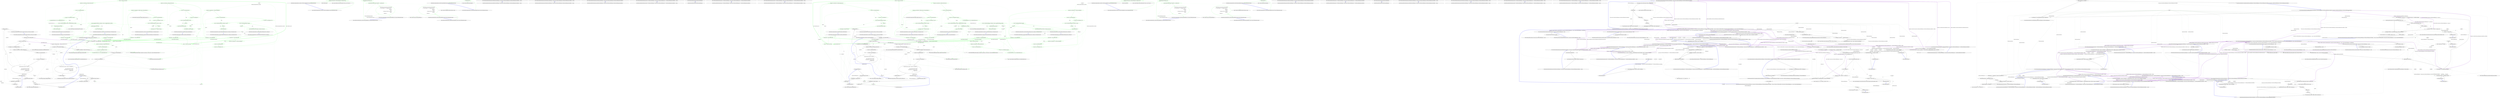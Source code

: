 digraph  {
n0 [label="Entry RestSharp.IntegrationTests.AsyncTests.Can_Perform_GET_Async()", span="13-13", cluster="RestSharp.IntegrationTests.AsyncTests.Can_Perform_GET_Async()"];
n1 [label="string baseUrl = ''http://localhost:8080/''", span="15-15", cluster="RestSharp.IntegrationTests.AsyncTests.Can_Perform_GET_Async()"];
n2 [label="string val = ''Basic async test''", span="16-16", cluster="RestSharp.IntegrationTests.AsyncTests.Can_Perform_GET_Async()"];
n4 [label="SimpleServer.Create(baseUrl, Handlers.EchoValue(val))", span="18-18", cluster="RestSharp.IntegrationTests.AsyncTests.Can_Perform_GET_Async()"];
n5 [label="var client = new RestClient(baseUrl)", span="20-20", cluster="RestSharp.IntegrationTests.AsyncTests.Can_Perform_GET_Async()"];
n3 [label="var resetEvent = new ManualResetEvent(false)", span="17-17", cluster="RestSharp.IntegrationTests.AsyncTests.Can_Perform_GET_Async()"];
n7 [label="client.ExecuteAsync(request, (response, asyncHandle) =>\r\n				{\r\n					Assert.NotNull(response.Content);\r\n					Assert.Equal(\\nval, response.Content);\r\n					resetEvent.Set();\r\n				})", span="23-28", cluster="RestSharp.IntegrationTests.AsyncTests.Can_Perform_GET_Async()"];
n19 [label="Assert.Equal(val, response.Content)", span="26-26", cluster="lambda expression"];
n8 [label="resetEvent.WaitOne()", span="29-29", cluster="RestSharp.IntegrationTests.AsyncTests.Can_Perform_GET_Async()"];
n10 [label="Entry System.Threading.ManualResetEvent.ManualResetEvent(bool)", span="0-0", cluster="System.Threading.ManualResetEvent.ManualResetEvent(bool)"];
n20 [label="resetEvent.Set()", span="27-27", cluster="lambda expression"];
n11 [label="Entry RestSharp.IntegrationTests.Helpers.Handlers.EchoValue(string)", span="21-21", cluster="RestSharp.IntegrationTests.Helpers.Handlers.EchoValue(string)"];
n12 [label="Entry RestSharp.IntegrationTests.Helpers.SimpleServer.Create(string, System.Action<System.Net.HttpListenerContext>)", span="12-12", cluster="RestSharp.IntegrationTests.Helpers.SimpleServer.Create(string, System.Action<System.Net.HttpListenerContext>)"];
n6 [label="var request = new RestRequest('''')", span="21-21", cluster="RestSharp.IntegrationTests.AsyncTests.Can_Perform_GET_Async()"];
n13 [label="Entry RestSharp.RestClient.RestClient(string)", span="66-66", cluster="RestSharp.RestClient.RestClient(string)"];
n14 [label="Entry RestSharp.RestRequest.RestRequest(string)", span="70-70", cluster="RestSharp.RestRequest.RestRequest(string)"];
n17 [label="Entry lambda expression", span="23-28", cluster="lambda expression"];
n9 [label="Exit RestSharp.IntegrationTests.AsyncTests.Can_Perform_GET_Async()", span="13-13", cluster="RestSharp.IntegrationTests.AsyncTests.Can_Perform_GET_Async()"];
n16 [label="Entry System.Threading.WaitHandle.WaitOne()", span="0-0", cluster="System.Threading.WaitHandle.WaitOne()"];
n18 [label="Assert.NotNull(response.Content)", span="25-25", cluster="lambda expression"];
n21 [label="Exit lambda expression", span="23-28", cluster="lambda expression"];
n24 [label="Entry System.Threading.EventWaitHandle.Set()", span="0-0", cluster="System.Threading.EventWaitHandle.Set()"];
n25 [label="Entry RestSharp.IntegrationTests.AsyncTests.Can_Perform_GET_Async_Without_Async_Handle()", span="34-34", cluster="RestSharp.IntegrationTests.AsyncTests.Can_Perform_GET_Async_Without_Async_Handle()"];
n26 [label="string baseUrl = ''http://localhost:8080/''", span="36-36", cluster="RestSharp.IntegrationTests.AsyncTests.Can_Perform_GET_Async_Without_Async_Handle()"];
n27 [label="string val = ''Basic async test''", span="37-37", cluster="RestSharp.IntegrationTests.AsyncTests.Can_Perform_GET_Async_Without_Async_Handle()"];
n29 [label="SimpleServer.Create(baseUrl, Handlers.EchoValue(val))", span="39-39", cluster="RestSharp.IntegrationTests.AsyncTests.Can_Perform_GET_Async_Without_Async_Handle()"];
n30 [label="var client = new RestClient(baseUrl)", span="41-41", cluster="RestSharp.IntegrationTests.AsyncTests.Can_Perform_GET_Async_Without_Async_Handle()"];
n28 [label="var resetEvent = new ManualResetEvent(false)", span="38-38", cluster="RestSharp.IntegrationTests.AsyncTests.Can_Perform_GET_Async_Without_Async_Handle()"];
n32 [label="client.ExecuteAsync(request, response =>\r\n				{\r\n					Assert.NotNull(response.Content);\r\n					Assert.Equal(val, response.Content);\r\n					\\nresetEvent.Set();\r\n				})", span="44-49", cluster="RestSharp.IntegrationTests.AsyncTests.Can_Perform_GET_Async_Without_Async_Handle()"];
n37 [label="Assert.Equal(val, response.Content)", span="47-47", cluster="lambda expression"];
n33 [label="resetEvent.WaitOne()", span="50-50", cluster="RestSharp.IntegrationTests.AsyncTests.Can_Perform_GET_Async_Without_Async_Handle()"];
n38 [label="resetEvent.Set()", span="48-48", cluster="lambda expression"];
n31 [label="var request = new RestRequest('''')", span="42-42", cluster="RestSharp.IntegrationTests.AsyncTests.Can_Perform_GET_Async_Without_Async_Handle()"];
n35 [label="Entry lambda expression", span="44-49", cluster="lambda expression"];
n34 [label="Exit RestSharp.IntegrationTests.AsyncTests.Can_Perform_GET_Async_Without_Async_Handle()", span="34-34", cluster="RestSharp.IntegrationTests.AsyncTests.Can_Perform_GET_Async_Without_Async_Handle()"];
n36 [label="Assert.NotNull(response.Content)", span="46-46", cluster="lambda expression"];
n39 [label="Exit lambda expression", span="44-49", cluster="lambda expression"];
d41 [color=green, community=0, label="string baseUrl = ''http://localhost:8080/''", span="55-55", cluster="RestSharp.IntegrationTests.AsyncTests.Can_Perform_GET_TaskAsync()"];
d42 [color=green, community=0, label="string val = ''Basic async task test''", span="56-56", cluster="RestSharp.IntegrationTests.AsyncTests.Can_Perform_GET_TaskAsync()"];
d43 [color=green, community=0, label="SimpleServer.Create(baseUrl, Handlers.EchoValue(val))", span="57-57", cluster="RestSharp.IntegrationTests.AsyncTests.Can_Perform_GET_TaskAsync()"];
d44 [color=green, community=0, label="var client = new RestClient(baseUrl)", span="59-59", cluster="RestSharp.IntegrationTests.AsyncTests.Can_Perform_GET_TaskAsync()"];
d40 [label="Entry RestSharp.IntegrationTests.AsyncTests.Can_Perform_GET_TaskAsync()", span="53-53", cluster="RestSharp.IntegrationTests.AsyncTests.Can_Perform_GET_TaskAsync()"];
d49 [color=green, community=0, label="Assert.Equal(val, task.Result.Content)", span="66-66", cluster="RestSharp.IntegrationTests.AsyncTests.Can_Perform_GET_TaskAsync()"];
d45 [color=green, community=0, label="var request = new RestRequest('''')", span="60-60", cluster="RestSharp.IntegrationTests.AsyncTests.Can_Perform_GET_TaskAsync()"];
d46 [color=green, community=0, label="var task = client.ExecuteTaskAsync(request)", span="62-62", cluster="RestSharp.IntegrationTests.AsyncTests.Can_Perform_GET_TaskAsync()"];
d50 [label="Exit RestSharp.IntegrationTests.AsyncTests.Can_Perform_GET_TaskAsync()", span="53-53", cluster="RestSharp.IntegrationTests.AsyncTests.Can_Perform_GET_TaskAsync()"];
d47 [color=green, community=0, label="task.Wait()", span="63-63", cluster="RestSharp.IntegrationTests.AsyncTests.Can_Perform_GET_TaskAsync()"];
d48 [color=green, community=0, label="Assert.NotNull(task.Result.Content)", span="65-65", cluster="RestSharp.IntegrationTests.AsyncTests.Can_Perform_GET_TaskAsync()"];
d54 [color=green, community=0, label="string baseUrl = ''http://localhost:8080/''", span="73-73", cluster="RestSharp.IntegrationTests.AsyncTests.Can_Perform_GET_TaskAsync_With_Response_Type()"];
d55 [color=green, community=0, label="SimpleServer.Create(baseUrl, Handlers.Generic<ResponseHandler>())", span="74-74", cluster="RestSharp.IntegrationTests.AsyncTests.Can_Perform_GET_TaskAsync_With_Response_Type()"];
d56 [color=green, community=0, label="var client = new RestClient(baseUrl)", span="76-76", cluster="RestSharp.IntegrationTests.AsyncTests.Can_Perform_GET_TaskAsync_With_Response_Type()"];
d53 [label="Entry RestSharp.IntegrationTests.AsyncTests.Can_Perform_GET_TaskAsync_With_Response_Type()", span="71-71", cluster="RestSharp.IntegrationTests.AsyncTests.Can_Perform_GET_TaskAsync_With_Response_Type()"];
d62 [label="Entry RestSharp.IntegrationTests.Helpers.Handlers.Generic<T>()", span="56-56", cluster="RestSharp.IntegrationTests.Helpers.Handlers.Generic<T>()"];
d57 [color=green, community=0, label="var request = new RestRequest(''success'')", span="77-77", cluster="RestSharp.IntegrationTests.AsyncTests.Can_Perform_GET_TaskAsync_With_Response_Type()"];
d58 [color=green, community=0, label="var task = client.ExecuteTaskAsync<Response>(request)", span="79-79", cluster="RestSharp.IntegrationTests.AsyncTests.Can_Perform_GET_TaskAsync_With_Response_Type()"];
d59 [color=green, community=0, label="task.Wait()", span="80-80", cluster="RestSharp.IntegrationTests.AsyncTests.Can_Perform_GET_TaskAsync_With_Response_Type()"];
d60 [color=green, community=0, label="Assert.Equal(''Works!'', task.Result.Message)", span="82-82", cluster="RestSharp.IntegrationTests.AsyncTests.Can_Perform_GET_TaskAsync_With_Response_Type()"];
d61 [label="Exit RestSharp.IntegrationTests.AsyncTests.Can_Perform_GET_TaskAsync_With_Response_Type()", span="71-71", cluster="RestSharp.IntegrationTests.AsyncTests.Can_Perform_GET_TaskAsync_With_Response_Type()"];
d66 [color=green, community=0, label="string val = ''Basic async task test''", span="90-90", cluster="RestSharp.IntegrationTests.AsyncTests.Can_Cancel_GET_TaskAsync()"];
d67 [color=green, community=0, label="SimpleServer.Create(baseUrl, Handlers.EchoValue(val))", span="91-91", cluster="RestSharp.IntegrationTests.AsyncTests.Can_Cancel_GET_TaskAsync()"];
d65 [color=green, community=0, label="string baseUrl = ''http://localhost:8080/''", span="89-89", cluster="RestSharp.IntegrationTests.AsyncTests.Can_Cancel_GET_TaskAsync()"];
d68 [color=green, community=0, label="var client = new RestClient(baseUrl)", span="93-93", cluster="RestSharp.IntegrationTests.AsyncTests.Can_Cancel_GET_TaskAsync()"];
d64 [label="Entry RestSharp.IntegrationTests.AsyncTests.Can_Cancel_GET_TaskAsync()", span="87-87", cluster="RestSharp.IntegrationTests.AsyncTests.Can_Cancel_GET_TaskAsync()"];
d69 [color=green, community=0, label="var request = new RestRequest(''timeout'')", span="94-94", cluster="RestSharp.IntegrationTests.AsyncTests.Can_Cancel_GET_TaskAsync()"];
d71 [color=green, community=0, label="var task = client.ExecuteTaskAsync(request, cancellationTokenSource.Token)", span="97-97", cluster="RestSharp.IntegrationTests.AsyncTests.Can_Cancel_GET_TaskAsync()"];
d70 [color=green, community=0, label="var cancellationTokenSource = new CancellationTokenSource()", span="95-95", cluster="RestSharp.IntegrationTests.AsyncTests.Can_Cancel_GET_TaskAsync()"];
d72 [color=green, community=0, label="cancellationTokenSource.Cancel()", span="98-98", cluster="RestSharp.IntegrationTests.AsyncTests.Can_Cancel_GET_TaskAsync()"];
d73 [color=green, community=0, label="Assert.True(task.IsCanceled)", span="100-100", cluster="RestSharp.IntegrationTests.AsyncTests.Can_Cancel_GET_TaskAsync()"];
d75 [label="Entry System.Threading.CancellationTokenSource.CancellationTokenSource()", span="0-0", cluster="System.Threading.CancellationTokenSource.CancellationTokenSource()"];
d76 [label="Entry System.Threading.CancellationTokenSource.Cancel()", span="0-0", cluster="System.Threading.CancellationTokenSource.Cancel()"];
d74 [label="Exit RestSharp.IntegrationTests.AsyncTests.Can_Cancel_GET_TaskAsync()", span="87-87", cluster="RestSharp.IntegrationTests.AsyncTests.Can_Cancel_GET_TaskAsync()"];
d80 [color=green, community=0, label="string val = ''Basic async task test''", span="108-108", cluster="RestSharp.IntegrationTests.AsyncTests.Can_Cancel_GET_TaskAsync_With_Response_Type()"];
d81 [color=green, community=0, label="SimpleServer.Create(baseUrl, Handlers.EchoValue(val))", span="109-109", cluster="RestSharp.IntegrationTests.AsyncTests.Can_Cancel_GET_TaskAsync_With_Response_Type()"];
d79 [color=green, community=0, label="string baseUrl = ''http://localhost:8080/''", span="107-107", cluster="RestSharp.IntegrationTests.AsyncTests.Can_Cancel_GET_TaskAsync_With_Response_Type()"];
d82 [color=green, community=0, label="var client = new RestClient(baseUrl)", span="111-111", cluster="RestSharp.IntegrationTests.AsyncTests.Can_Cancel_GET_TaskAsync_With_Response_Type()"];
d78 [label="Entry RestSharp.IntegrationTests.AsyncTests.Can_Cancel_GET_TaskAsync_With_Response_Type()", span="105-105", cluster="RestSharp.IntegrationTests.AsyncTests.Can_Cancel_GET_TaskAsync_With_Response_Type()"];
d83 [color=green, community=0, label="var request = new RestRequest(''timeout'')", span="112-112", cluster="RestSharp.IntegrationTests.AsyncTests.Can_Cancel_GET_TaskAsync_With_Response_Type()"];
d85 [color=green, community=0, label="var task = client.ExecuteTaskAsync<Response>(request, cancellationTokenSource.Token)", span="115-115", cluster="RestSharp.IntegrationTests.AsyncTests.Can_Cancel_GET_TaskAsync_With_Response_Type()"];
d84 [color=green, community=0, label="var cancellationTokenSource = new CancellationTokenSource()", span="113-113", cluster="RestSharp.IntegrationTests.AsyncTests.Can_Cancel_GET_TaskAsync_With_Response_Type()"];
d86 [color=green, community=0, label="cancellationTokenSource.Cancel()", span="116-116", cluster="RestSharp.IntegrationTests.AsyncTests.Can_Cancel_GET_TaskAsync_With_Response_Type()"];
d87 [color=green, community=0, label="Assert.True(task.IsCanceled)", span="118-118", cluster="RestSharp.IntegrationTests.AsyncTests.Can_Cancel_GET_TaskAsync_With_Response_Type()"];
d88 [label="Exit RestSharp.IntegrationTests.AsyncTests.Can_Cancel_GET_TaskAsync_With_Response_Type()", span="105-105", cluster="RestSharp.IntegrationTests.AsyncTests.Can_Cancel_GET_TaskAsync_With_Response_Type()"];
d90 [color=green, community=0, label="string baseUrl = ''http://localhost:8080/''", span="125-125", cluster="RestSharp.IntegrationTests.AsyncTests.Handles_GET_Request_Errors_TaskAsync()"];
d91 [color=green, community=0, label="SimpleServer.Create(baseUrl, UrlToStatusCodeHandler)", span="126-126", cluster="RestSharp.IntegrationTests.AsyncTests.Handles_GET_Request_Errors_TaskAsync()"];
d92 [color=green, community=0, label="var client = new RestClient(baseUrl)", span="128-128", cluster="RestSharp.IntegrationTests.AsyncTests.Handles_GET_Request_Errors_TaskAsync()"];
d89 [label="Entry RestSharp.IntegrationTests.AsyncTests.Handles_GET_Request_Errors_TaskAsync()", span="123-123", cluster="RestSharp.IntegrationTests.AsyncTests.Handles_GET_Request_Errors_TaskAsync()"];
d93 [color=green, community=0, label="var request = new RestRequest(''404'')", span="129-129", cluster="RestSharp.IntegrationTests.AsyncTests.Handles_GET_Request_Errors_TaskAsync()"];
d94 [color=green, community=0, label="var task = client.ExecuteTaskAsync(request)", span="131-131", cluster="RestSharp.IntegrationTests.AsyncTests.Handles_GET_Request_Errors_TaskAsync()"];
d95 [color=green, community=0, label="task.Wait()", span="132-132", cluster="RestSharp.IntegrationTests.AsyncTests.Handles_GET_Request_Errors_TaskAsync()"];
d96 [color=green, community=0, label="Assert.Equal(HttpStatusCode.NotFound, task.Result.StatusCode)", span="134-134", cluster="RestSharp.IntegrationTests.AsyncTests.Handles_GET_Request_Errors_TaskAsync()"];
d97 [label="Exit RestSharp.IntegrationTests.AsyncTests.Handles_GET_Request_Errors_TaskAsync()", span="123-123", cluster="RestSharp.IntegrationTests.AsyncTests.Handles_GET_Request_Errors_TaskAsync()"];
d99 [color=green, community=0, label="string baseUrl = ''http://localhost:8080/''", span="141-141", cluster="RestSharp.IntegrationTests.AsyncTests.Handles_GET_Request_Errors_TaskAsync_With_Response_Type()"];
d100 [color=green, community=0, label="SimpleServer.Create(baseUrl, UrlToStatusCodeHandler)", span="142-142", cluster="RestSharp.IntegrationTests.AsyncTests.Handles_GET_Request_Errors_TaskAsync_With_Response_Type()"];
d101 [color=green, community=0, label="var client = new RestClient(baseUrl)", span="144-144", cluster="RestSharp.IntegrationTests.AsyncTests.Handles_GET_Request_Errors_TaskAsync_With_Response_Type()"];
d98 [label="Entry RestSharp.IntegrationTests.AsyncTests.Handles_GET_Request_Errors_TaskAsync_With_Response_Type()", span="139-139", cluster="RestSharp.IntegrationTests.AsyncTests.Handles_GET_Request_Errors_TaskAsync_With_Response_Type()"];
d102 [color=green, community=0, label="var request = new RestRequest(''404'')", span="145-145", cluster="RestSharp.IntegrationTests.AsyncTests.Handles_GET_Request_Errors_TaskAsync_With_Response_Type()"];
d103 [color=green, community=0, label="var task = client.ExecuteTaskAsync<Response>(request)", span="147-147", cluster="RestSharp.IntegrationTests.AsyncTests.Handles_GET_Request_Errors_TaskAsync_With_Response_Type()"];
d104 [color=green, community=0, label="task.Wait()", span="148-148", cluster="RestSharp.IntegrationTests.AsyncTests.Handles_GET_Request_Errors_TaskAsync_With_Response_Type()"];
d105 [color=green, community=0, label="Assert.Null(task.Result)", span="150-150", cluster="RestSharp.IntegrationTests.AsyncTests.Handles_GET_Request_Errors_TaskAsync_With_Response_Type()"];
d106 [label="Exit RestSharp.IntegrationTests.AsyncTests.Handles_GET_Request_Errors_TaskAsync_With_Response_Type()", span="139-139", cluster="RestSharp.IntegrationTests.AsyncTests.Handles_GET_Request_Errors_TaskAsync_With_Response_Type()"];
d109 [color=green, community=0, label="obj.Response.StatusCode = int.Parse(obj.Request.Url.Segments.Last())", span="156-156", cluster="RestSharp.IntegrationTests.AsyncTests.UrlToStatusCodeHandler(System.Net.HttpListenerContext)"];
d110 [label="Exit RestSharp.IntegrationTests.AsyncTests.UrlToStatusCodeHandler(System.Net.HttpListenerContext)", span="154-154", cluster="RestSharp.IntegrationTests.AsyncTests.UrlToStatusCodeHandler(System.Net.HttpListenerContext)"];
d112 [label="Entry int.Parse(string)", span="0-0", cluster="int.Parse(string)"];
d111 [label="Entry System.Collections.Generic.IEnumerable<TSource>.Last<TSource>()", span="0-0", cluster="System.Collections.Generic.IEnumerable<TSource>.Last<TSource>()"];
d108 [label="Entry RestSharp.IntegrationTests.AsyncTests.UrlToStatusCodeHandler(System.Net.HttpListenerContext)", span="154-154", cluster="RestSharp.IntegrationTests.AsyncTests.UrlToStatusCodeHandler(System.Net.HttpListenerContext)"];
d114 [color=green, community=0, label="context.Response.StatusCode = 400", span="163-163", cluster="RestSharp.IntegrationTests.AsyncTests.ResponseHandler.error(System.Net.HttpListenerContext)"];
d115 [color=green, community=0, label="context.Response.Headers.Add(''Content-Type'', ''application/xml'')", span="164-164", cluster="RestSharp.IntegrationTests.AsyncTests.ResponseHandler.error(System.Net.HttpListenerContext)"];
d113 [label="Entry RestSharp.IntegrationTests.AsyncTests.ResponseHandler.error(System.Net.HttpListenerContext)", span="161-161", cluster="RestSharp.IntegrationTests.AsyncTests.ResponseHandler.error(System.Net.HttpListenerContext)"];
d116 [color=green, community=1, label="context.Response.OutputStream.WriteStringUtf8(\r\n	@''<?xml version=''''1.0'''' encoding=''''utf-8'''' ?>\r\n<Response>\r\n	<Error>\r\n		<\\nMessage>Not found!</Message>\r\n	</Error>\r\n</Response>'')", span="165-171", cluster="RestSharp.IntegrationTests.AsyncTests.ResponseHandler.error(System.Net.HttpListenerContext)"];
d118 [label="Entry System.Net.WebHeaderCollection.Add(string, string)", span="0-0", cluster="System.Net.WebHeaderCollection.Add(string, string)"];
d117 [label="Exit RestSharp.IntegrationTests.AsyncTests.ResponseHandler.error(System.Net.HttpListenerContext)", span="161-161", cluster="RestSharp.IntegrationTests.AsyncTests.ResponseHandler.error(System.Net.HttpListenerContext)"];
d119 [label="Entry System.IO.Stream.WriteStringUtf8(string)", span="7-7", cluster="System.IO.Stream.WriteStringUtf8(string)"];
d121 [color=green, community=1, label="context.Response.OutputStream.WriteStringUtf8(\r\n	@''<?xml version=''''1.0'''' encoding=''''utf-8'''' ?>\r\n<Response>\r\n	<Success>\r\n		<\\nMessage>Works!</Message>\r\n	</Success>\r\n</Response>'')", span="175-181", cluster="RestSharp.IntegrationTests.AsyncTests.ResponseHandler.success(System.Net.HttpListenerContext)"];
d122 [label="Exit RestSharp.IntegrationTests.AsyncTests.ResponseHandler.success(System.Net.HttpListenerContext)", span="173-173", cluster="RestSharp.IntegrationTests.AsyncTests.ResponseHandler.success(System.Net.HttpListenerContext)"];
d120 [label="Entry RestSharp.IntegrationTests.AsyncTests.ResponseHandler.success(System.Net.HttpListenerContext)", span="173-173", cluster="RestSharp.IntegrationTests.AsyncTests.ResponseHandler.success(System.Net.HttpListenerContext)"];
d124 [color=green, community=0, label="Thread.Sleep(1000)", span="185-185", cluster="RestSharp.IntegrationTests.AsyncTests.ResponseHandler.timeout(System.Net.HttpListenerContext)"];
d125 [label="Exit RestSharp.IntegrationTests.AsyncTests.ResponseHandler.timeout(System.Net.HttpListenerContext)", span="183-183", cluster="RestSharp.IntegrationTests.AsyncTests.ResponseHandler.timeout(System.Net.HttpListenerContext)"];
d126 [label="Entry System.Threading.Thread.Sleep(int)", span="0-0", cluster="System.Threading.Thread.Sleep(int)"];
d123 [label="Entry RestSharp.IntegrationTests.AsyncTests.ResponseHandler.timeout(System.Net.HttpListenerContext)", span="183-183", cluster="RestSharp.IntegrationTests.AsyncTests.ResponseHandler.timeout(System.Net.HttpListenerContext)"];
m0_6 [label="Entry RestSharp.IRestClient.ExecuteAsyncGet(RestSharp.IRestRequest, System.Action<RestSharp.IRestResponse, RestSharp.RestRequestAsyncHandle>, \\nstring)", span="90-90", cluster="RestSharp.IRestClient.ExecuteAsyncGet(RestSharp.IRestRequest, System.Action<RestSharp.IRestResponse, RestSharp.RestRequestAsyncHandle>, \\nstring)", file="IRestClient.cs"];
m0_7 [label="Exit RestSharp.IRestClient.ExecuteAsyncGet(RestSharp.IRestRequest, System.Action<RestSharp.IRestResponse, RestSharp.RestRequestAsyncHandle>, \\nstring)", span="90-90", cluster="RestSharp.IRestClient.ExecuteAsyncGet(RestSharp.IRestRequest, System.Action<RestSharp.IRestResponse, RestSharp.RestRequestAsyncHandle>, \\nstring)", file="IRestClient.cs"];
m0_8 [label="Entry RestSharp.IRestClient.ExecuteAsyncPost(RestSharp.IRestRequest, System.Action<RestSharp.IRestResponse, RestSharp.RestRequestAsyncHandle>, \\nstring)", span="98-98", cluster="RestSharp.IRestClient.ExecuteAsyncPost(RestSharp.IRestRequest, System.Action<RestSharp.IRestResponse, RestSharp.RestRequestAsyncHandle>, \\nstring)", file="IRestClient.cs"];
m0_9 [label="Exit RestSharp.IRestClient.ExecuteAsyncPost(RestSharp.IRestRequest, System.Action<RestSharp.IRestResponse, RestSharp.RestRequestAsyncHandle>, \\nstring)", span="98-98", cluster="RestSharp.IRestClient.ExecuteAsyncPost(RestSharp.IRestRequest, System.Action<RestSharp.IRestResponse, RestSharp.RestRequestAsyncHandle>, \\nstring)", file="IRestClient.cs"];
m0_0 [label="Entry RestSharp.IRestClient.ExecuteAsync(RestSharp.IRestRequest, System.Action<RestSharp.IRestResponse, RestSharp.RestRequestAsyncHandle>)", span="64-64", cluster="RestSharp.IRestClient.ExecuteAsync(RestSharp.IRestRequest, System.Action<RestSharp.IRestResponse, RestSharp.RestRequestAsyncHandle>)", file="IRestClient.cs"];
m0_1 [label="Exit RestSharp.IRestClient.ExecuteAsync(RestSharp.IRestRequest, System.Action<RestSharp.IRestResponse, RestSharp.RestRequestAsyncHandle>)", span="64-64", cluster="RestSharp.IRestClient.ExecuteAsync(RestSharp.IRestRequest, System.Action<RestSharp.IRestResponse, RestSharp.RestRequestAsyncHandle>)", file="IRestClient.cs"];
m0_10 [label="Entry RestSharp.IRestClient.ExecuteAsyncGet<T>(RestSharp.IRestRequest, System.Action<RestSharp.IRestResponse<T>, RestSharp.RestRequestAsyncHandle>, \\nstring)", span="107-107", cluster="RestSharp.IRestClient.ExecuteAsyncGet<T>(RestSharp.IRestRequest, System.Action<RestSharp.IRestResponse<T>, RestSharp.RestRequestAsyncHandle>, \\nstring)", file="IRestClient.cs"];
m0_11 [label="Exit RestSharp.IRestClient.ExecuteAsyncGet<T>(RestSharp.IRestRequest, System.Action<RestSharp.IRestResponse<T>, RestSharp.RestRequestAsyncHandle>, \\nstring)", span="107-107", cluster="RestSharp.IRestClient.ExecuteAsyncGet<T>(RestSharp.IRestRequest, System.Action<RestSharp.IRestResponse<T>, RestSharp.RestRequestAsyncHandle>, \\nstring)", file="IRestClient.cs"];
m0_4 [label="Entry RestSharp.IRestClient.BuildUri(RestSharp.IRestRequest)", span="82-82", cluster="RestSharp.IRestClient.BuildUri(RestSharp.IRestRequest)", file="IRestClient.cs"];
m0_5 [label="Exit RestSharp.IRestClient.BuildUri(RestSharp.IRestRequest)", span="82-82", cluster="RestSharp.IRestClient.BuildUri(RestSharp.IRestRequest)", file="IRestClient.cs"];
m0_2 [label="Entry RestSharp.IRestClient.ExecuteAsync<T>(RestSharp.IRestRequest, System.Action<RestSharp.IRestResponse<T>, RestSharp.RestRequestAsyncHandle>)", span="69-69", cluster="RestSharp.IRestClient.ExecuteAsync<T>(RestSharp.IRestRequest, System.Action<RestSharp.IRestResponse<T>, RestSharp.RestRequestAsyncHandle>)", file="IRestClient.cs"];
m0_3 [label="Exit RestSharp.IRestClient.ExecuteAsync<T>(RestSharp.IRestRequest, System.Action<RestSharp.IRestResponse<T>, RestSharp.RestRequestAsyncHandle>)", span="69-69", cluster="RestSharp.IRestClient.ExecuteAsync<T>(RestSharp.IRestRequest, System.Action<RestSharp.IRestResponse<T>, RestSharp.RestRequestAsyncHandle>)", file="IRestClient.cs"];
m0_12 [label="Entry RestSharp.IRestClient.ExecuteAsyncPost<T>(RestSharp.IRestRequest, System.Action<RestSharp.IRestResponse<T>, RestSharp.RestRequestAsyncHandle>, \\nstring)", span="116-116", cluster="RestSharp.IRestClient.ExecuteAsyncPost<T>(RestSharp.IRestRequest, System.Action<RestSharp.IRestResponse<T>, RestSharp.RestRequestAsyncHandle>, \\nstring)", file="IRestClient.cs"];
m0_13 [label="Exit RestSharp.IRestClient.ExecuteAsyncPost<T>(RestSharp.IRestRequest, System.Action<RestSharp.IRestResponse<T>, RestSharp.RestRequestAsyncHandle>, \\nstring)", span="116-116", cluster="RestSharp.IRestClient.ExecuteAsyncPost<T>(RestSharp.IRestRequest, System.Action<RestSharp.IRestResponse<T>, RestSharp.RestRequestAsyncHandle>, \\nstring)", file="IRestClient.cs"];
m1_0 [label="Entry RestSharp.IntegrationTests.AsyncTests.Can_Perform_GET_Async()", span="13-13", file=merged];
m1_1 [label="string baseUrl = ''http://localhost:8080/''", span="15-15", file=merged];
m1_2 [label="string val = ''Basic async test''", span="16-16", file=merged];
m1_4 [label="SimpleServer.Create(baseUrl, Handlers.EchoValue(val))", span="18-18", file=merged];
m1_5 [label="var client = new RestClient(baseUrl)", span="20-20", file=merged];
m1_3 [label="var resetEvent = new ManualResetEvent(false)", span="17-17", file=merged];
m1_7 [label="client.ExecuteAsync(request, (response, asyncHandle) =>\r\n				{\r\n					Assert.NotNull(response.Content);\r\n					Assert.Equal(\\nval, response.Content);\r\n					resetEvent.Set();\r\n				})", span="23-28", file=merged];
m1_19 [label="Assert.Equal(val, response.Content)", span="26-26", file=merged];
m1_8 [label="resetEvent.WaitOne()", span="29-29", file=merged];
m1_10 [label="Entry System.Threading.ManualResetEvent.ManualResetEvent(bool)", span="0-0", file=merged];
m1_20 [label="resetEvent.Set()", span="27-27", file=merged];
m1_11 [label="Entry RestSharp.IntegrationTests.Helpers.Handlers.EchoValue(string)", span="21-21", file=merged];
m1_12 [label="Entry RestSharp.IntegrationTests.Helpers.SimpleServer.Create(string, System.Action<System.Net.HttpListenerContext>)", span="12-12", file=merged];
m1_6 [label="var request = new RestRequest('''')", span="21-21", file=merged];
m1_13 [label="Entry RestSharp.RestClient.RestClient(string)", span="66-66", file=merged];
m1_14 [label="Entry RestSharp.RestRequest.RestRequest(string)", span="70-70", file=merged];
m1_17 [label="Entry lambda expression", span="23-28", file=merged];
m1_9 [label="Exit RestSharp.IntegrationTests.AsyncTests.Can_Perform_GET_Async()", span="13-13", file=merged];
m1_16 [label="Entry System.Threading.WaitHandle.WaitOne()", span="0-0", file=merged];
m1_18 [label="Assert.NotNull(response.Content)", span="25-25", file=merged];
m1_21 [label="Exit lambda expression", span="23-28", file=merged];
m1_24 [label="Entry System.Threading.EventWaitHandle.Set()", span="0-0", file=merged];
m1_25 [label="Entry RestSharp.IntegrationTests.AsyncTests.Can_Perform_GET_Async_Without_Async_Handle()", span="34-34", file=merged];
m1_26 [label="string baseUrl = ''http://localhost:8080/''", span="36-36", file=merged];
m1_27 [label="string val = ''Basic async test''", span="37-37", file=merged];
m1_29 [label="SimpleServer.Create(baseUrl, Handlers.EchoValue(val))", span="39-39", file=merged];
m1_30 [label="var client = new RestClient(baseUrl)", span="41-41", file=merged];
m1_28 [label="var resetEvent = new ManualResetEvent(false)", span="38-38", file=merged];
m1_32 [label="client.ExecuteAsync(request, response =>\r\n				{\r\n					Assert.NotNull(response.Content);\r\n					Assert.Equal(val, response.Content);\r\n					\\nresetEvent.Set();\r\n				})", span="44-49", file=merged];
m1_37 [label="Assert.Equal(val, response.Content)", span="47-47", file=merged];
m1_33 [label="resetEvent.WaitOne()", span="50-50", file=merged];
m1_38 [label="resetEvent.Set()", span="48-48", file=merged];
m1_31 [label="var request = new RestRequest('''')", span="42-42", file=merged];
m1_35 [label="Entry lambda expression", span="44-49", file=merged];
m1_34 [label="Exit RestSharp.IntegrationTests.AsyncTests.Can_Perform_GET_Async_Without_Async_Handle()", span="34-34", file=merged];
m1_36 [label="Assert.NotNull(response.Content)", span="46-46", file=merged];
m1_39 [label="Exit lambda expression", span="44-49", file=merged];
m1_41 [color=green, community=0, label="string baseUrl = ''http://localhost:8080/''", span="55-55", file=merged];
m1_42 [color=green, community=0, label="string val = ''Basic async task test''", span="56-56", file=merged];
m1_43 [color=green, community=0, label="SimpleServer.Create(baseUrl, Handlers.EchoValue(val))", span="57-57", file=merged];
m1_44 [color=green, community=0, label="var client = new RestClient(baseUrl)", span="59-59", file=merged];
m1_40 [label="Entry RestSharp.IntegrationTests.AsyncTests.Can_Perform_GET_TaskAsync()", span="53-53", file=merged];
m1_49 [color=green, community=0, label="Assert.Equal(val, task.Result.Content)", span="66-66", file=merged];
m1_45 [color=green, community=0, label="var request = new RestRequest('''')", span="60-60", file=merged];
m1_46 [color=green, community=0, label="var task = client.ExecuteTaskAsync(request)", span="62-62", file=merged];
m1_50 [label="Exit RestSharp.IntegrationTests.AsyncTests.Can_Perform_GET_TaskAsync()", span="53-53", file=merged];
m1_47 [color=green, community=0, label="task.Wait()", span="63-63", file=merged];
m1_48 [color=green, community=0, label="Assert.NotNull(task.Result.Content)", span="65-65", file=merged];
m1_54 [color=green, community=0, label="string baseUrl = ''http://localhost:8080/''", span="73-73", file=merged];
m1_55 [color=green, community=0, label="SimpleServer.Create(baseUrl, Handlers.Generic<ResponseHandler>())", span="74-74", file=merged];
m1_56 [color=green, community=0, label="var client = new RestClient(baseUrl)", span="76-76", file=merged];
m1_53 [label="Entry RestSharp.IntegrationTests.AsyncTests.Can_Perform_GET_TaskAsync_With_Response_Type()", span="71-71", file=merged];
m1_62 [label="Entry RestSharp.IntegrationTests.Helpers.Handlers.Generic<T>()", span="56-56", file=merged];
m1_57 [color=green, community=0, label="var request = new RestRequest(''success'')", span="77-77", file=merged];
m1_58 [color=green, community=0, label="var task = client.ExecuteTaskAsync<Response>(request)", span="79-79", file=merged];
m1_59 [color=green, community=0, label="task.Wait()", span="80-80", file=merged];
m1_60 [color=green, community=0, label="Assert.Equal(''Works!'', task.Result.Message)", span="82-82", file=merged];
m1_61 [label="Exit RestSharp.IntegrationTests.AsyncTests.Can_Perform_GET_TaskAsync_With_Response_Type()", span="71-71", file=merged];
m1_66 [color=green, community=0, label="string val = ''Basic async task test''", span="90-90", file=merged];
m1_67 [color=green, community=0, label="SimpleServer.Create(baseUrl, Handlers.EchoValue(val))", span="91-91", file=merged];
m1_65 [color=green, community=0, label="string baseUrl = ''http://localhost:8080/''", span="89-89", file=merged];
m1_68 [color=green, community=0, label="var client = new RestClient(baseUrl)", span="93-93", file=merged];
m1_64 [label="Entry RestSharp.IntegrationTests.AsyncTests.Can_Cancel_GET_TaskAsync()", span="87-87", file=merged];
m1_69 [color=green, community=0, label="var request = new RestRequest(''timeout'')", span="94-94", file=merged];
m1_71 [color=green, community=0, label="var task = client.ExecuteTaskAsync(request, cancellationTokenSource.Token)", span="97-97", file=merged];
m1_70 [color=green, community=0, label="var cancellationTokenSource = new CancellationTokenSource()", span="95-95", file=merged];
m1_72 [color=green, community=0, label="cancellationTokenSource.Cancel()", span="98-98", file=merged];
m1_73 [color=green, community=0, label="Assert.True(task.IsCanceled)", span="100-100", file=merged];
m1_75 [label="Entry System.Threading.CancellationTokenSource.CancellationTokenSource()", span="0-0", file=merged];
m1_76 [label="Entry System.Threading.CancellationTokenSource.Cancel()", span="0-0", file=merged];
m1_74 [label="Exit RestSharp.IntegrationTests.AsyncTests.Can_Cancel_GET_TaskAsync()", span="87-87", file=merged];
m1_80 [color=green, community=0, label="string val = ''Basic async task test''", span="108-108", file=merged];
m1_81 [color=green, community=0, label="SimpleServer.Create(baseUrl, Handlers.EchoValue(val))", span="109-109", file=merged];
m1_79 [color=green, community=0, label="string baseUrl = ''http://localhost:8080/''", span="107-107", file=merged];
m1_82 [color=green, community=0, label="var client = new RestClient(baseUrl)", span="111-111", file=merged];
m1_78 [label="Entry RestSharp.IntegrationTests.AsyncTests.Can_Cancel_GET_TaskAsync_With_Response_Type()", span="105-105", file=merged];
m1_83 [color=green, community=0, label="var request = new RestRequest(''timeout'')", span="112-112", file=merged];
m1_85 [color=green, community=0, label="var task = client.ExecuteTaskAsync<Response>(request, cancellationTokenSource.Token)", span="115-115", file=merged];
m1_84 [color=green, community=0, label="var cancellationTokenSource = new CancellationTokenSource()", span="113-113", file=merged];
m1_86 [color=green, community=0, label="cancellationTokenSource.Cancel()", span="116-116", file=merged];
m1_87 [color=green, community=0, label="Assert.True(task.IsCanceled)", span="118-118", file=merged];
m1_88 [label="Exit RestSharp.IntegrationTests.AsyncTests.Can_Cancel_GET_TaskAsync_With_Response_Type()", span="105-105", file=merged];
m1_90 [color=green, community=0, label="string baseUrl = ''http://localhost:8080/''", span="125-125", file=merged];
m1_91 [color=green, community=0, label="SimpleServer.Create(baseUrl, UrlToStatusCodeHandler)", span="126-126", file=merged];
m1_92 [color=green, community=0, label="var client = new RestClient(baseUrl)", span="128-128", file=merged];
m1_89 [label="Entry RestSharp.IntegrationTests.AsyncTests.Handles_GET_Request_Errors_TaskAsync()", span="123-123", file=merged];
m1_93 [color=green, community=0, label="var request = new RestRequest(''404'')", span="129-129", file=merged];
m1_94 [color=green, community=0, label="var task = client.ExecuteTaskAsync(request)", span="131-131", file=merged];
m1_95 [color=green, community=0, label="task.Wait()", span="132-132", file=merged];
m1_96 [color=green, community=0, label="Assert.Equal(HttpStatusCode.NotFound, task.Result.StatusCode)", span="134-134", file=merged];
m1_97 [label="Exit RestSharp.IntegrationTests.AsyncTests.Handles_GET_Request_Errors_TaskAsync()", span="123-123", file=merged];
m1_99 [color=green, community=0, label="string baseUrl = ''http://localhost:8080/''", span="141-141", file=merged];
m1_100 [color=green, community=0, label="SimpleServer.Create(baseUrl, UrlToStatusCodeHandler)", span="142-142", file=merged];
m1_101 [color=green, community=0, label="var client = new RestClient(baseUrl)", span="144-144", file=merged];
m1_98 [label="Entry RestSharp.IntegrationTests.AsyncTests.Handles_GET_Request_Errors_TaskAsync_With_Response_Type()", span="139-139", file=merged];
m1_102 [color=green, community=0, label="var request = new RestRequest(''404'')", span="145-145", file=merged];
m1_103 [color=green, community=0, label="var task = client.ExecuteTaskAsync<Response>(request)", span="147-147", file=merged];
m1_104 [color=green, community=0, label="task.Wait()", span="148-148", file=merged];
m1_105 [color=green, community=0, label="Assert.Null(task.Result)", span="150-150", file=merged];
m1_106 [label="Exit RestSharp.IntegrationTests.AsyncTests.Handles_GET_Request_Errors_TaskAsync_With_Response_Type()", span="139-139", file=merged];
m1_109 [color=green, community=0, label="obj.Response.StatusCode = int.Parse(obj.Request.Url.Segments.Last())", span="156-156", file=merged];
m1_110 [label="Exit RestSharp.IntegrationTests.AsyncTests.UrlToStatusCodeHandler(System.Net.HttpListenerContext)", span="154-154", file=merged];
m1_112 [label="Entry int.Parse(string)", span="0-0", file=merged];
m1_111 [label="Entry System.Collections.Generic.IEnumerable<TSource>.Last<TSource>()", span="0-0", file=merged];
m1_108 [label="Entry RestSharp.IntegrationTests.AsyncTests.UrlToStatusCodeHandler(System.Net.HttpListenerContext)", span="154-154", file=merged];
m1_114 [color=green, community=0, label="context.Response.StatusCode = 400", span="163-163", file=merged];
m1_115 [color=green, community=0, label="context.Response.Headers.Add(''Content-Type'', ''application/xml'')", span="164-164", file=merged];
m1_113 [label="Entry RestSharp.IntegrationTests.AsyncTests.ResponseHandler.error(System.Net.HttpListenerContext)", span="161-161", file=merged];
m1_116 [color=green, community=1, label="context.Response.OutputStream.WriteStringUtf8(\r\n	@''<?xml version=''''1.0'''' encoding=''''utf-8'''' ?>\r\n<Response>\r\n	<Error>\r\n		<\\nMessage>Not found!</Message>\r\n	</Error>\r\n</Response>'')", span="165-171", file=merged];
m1_118 [label="Entry System.Net.WebHeaderCollection.Add(string, string)", span="0-0", file=merged];
m1_117 [label="Exit RestSharp.IntegrationTests.AsyncTests.ResponseHandler.error(System.Net.HttpListenerContext)", span="161-161", file=merged];
m1_119 [label="Entry System.IO.Stream.WriteStringUtf8(string)", span="7-7", file=merged];
m1_121 [color=green, community=1, label="context.Response.OutputStream.WriteStringUtf8(\r\n	@''<?xml version=''''1.0'''' encoding=''''utf-8'''' ?>\r\n<Response>\r\n	<Success>\r\n		<\\nMessage>Works!</Message>\r\n	</Success>\r\n</Response>'')", span="175-181", file=merged];
m1_122 [label="Exit RestSharp.IntegrationTests.AsyncTests.ResponseHandler.success(System.Net.HttpListenerContext)", span="173-173", file=merged];
m1_120 [label="Entry RestSharp.IntegrationTests.AsyncTests.ResponseHandler.success(System.Net.HttpListenerContext)", span="173-173", file=merged];
m1_124 [color=green, community=0, label="Thread.Sleep(1000)", span="185-185", file=merged];
m1_125 [label="Exit RestSharp.IntegrationTests.AsyncTests.ResponseHandler.timeout(System.Net.HttpListenerContext)", span="183-183", file=merged];
m1_126 [label="Entry System.Threading.Thread.Sleep(int)", span="0-0", file=merged];
m1_123 [label="Entry RestSharp.IntegrationTests.AsyncTests.ResponseHandler.timeout(System.Net.HttpListenerContext)", span="183-183", file=merged];
m1_0_0 [label="Entry RestSharp.IRestClient.ExecuteAsync(RestSharp.IRestRequest, System.Action<RestSharp.IRestResponse, RestSharp.RestRequestAsyncHandle>)", span="64-64", file=merged];
m1_0_1 [label="Exit RestSharp.IRestClient.ExecuteAsync(RestSharp.IRestRequest, System.Action<RestSharp.IRestResponse, RestSharp.RestRequestAsyncHandle>)", span="64-64", file=merged];
m1_0_2 [label="Entry RestSharp.IRestClient.ExecuteAsync<T>(RestSharp.IRestRequest, System.Action<RestSharp.IRestResponse<T>, RestSharp.RestRequestAsyncHandle>)", span="69-69", file=merged];
m1_0_3 [label="Exit RestSharp.IRestClient.ExecuteAsync<T>(RestSharp.IRestRequest, System.Action<RestSharp.IRestResponse<T>, RestSharp.RestRequestAsyncHandle>)", span="69-69", file=merged];
m1_0_4 [label="Entry RestSharp.IRestClient.BuildUri(RestSharp.IRestRequest)", span="82-82", file=merged];
m1_0_5 [label="Exit RestSharp.IRestClient.BuildUri(RestSharp.IRestRequest)", span="82-82", file=merged];
m1_0_6 [label="Entry RestSharp.IRestClient.ExecuteAsyncGet(RestSharp.IRestRequest, System.Action<RestSharp.IRestResponse, RestSharp.RestRequestAsyncHandle>, \\nstring)", span="90-90", file=merged];
m1_0_7 [label="Exit RestSharp.IRestClient.ExecuteAsyncGet(RestSharp.IRestRequest, System.Action<RestSharp.IRestResponse, RestSharp.RestRequestAsyncHandle>, \\nstring)", span="90-90", file=merged];
m1_0_8 [label="Entry RestSharp.IRestClient.ExecuteAsyncPost(RestSharp.IRestRequest, System.Action<RestSharp.IRestResponse, RestSharp.RestRequestAsyncHandle>, \\nstring)", span="98-98", file=merged];
m1_0_9 [label="Exit RestSharp.IRestClient.ExecuteAsyncPost(RestSharp.IRestRequest, System.Action<RestSharp.IRestResponse, RestSharp.RestRequestAsyncHandle>, \\nstring)", span="98-98", file=merged];
m1_0_10 [label="Entry RestSharp.IRestClient.ExecuteAsyncGet<T>(RestSharp.IRestRequest, System.Action<RestSharp.IRestResponse<T>, RestSharp.RestRequestAsyncHandle>, \\nstring)", span="107-107", file=merged];
m1_0_11 [label="Exit RestSharp.IRestClient.ExecuteAsyncGet<T>(RestSharp.IRestRequest, System.Action<RestSharp.IRestResponse<T>, RestSharp.RestRequestAsyncHandle>, \\nstring)", span="107-107", file=merged];
m1_0_12 [label="Entry RestSharp.IRestClient.ExecuteAsyncPost<T>(RestSharp.IRestRequest, System.Action<RestSharp.IRestResponse<T>, RestSharp.RestRequestAsyncHandle>, \\nstring)", span="116-116", file=merged];
m1_0_13 [label="Exit RestSharp.IRestClient.ExecuteAsyncPost<T>(RestSharp.IRestRequest, System.Action<RestSharp.IRestResponse<T>, RestSharp.RestRequestAsyncHandle>, \\nstring)", span="116-116", file=merged];
m1_2_0 [label="Entry RestSharp.RestClient.ExecuteAsync(RestSharp.IRestRequest, System.Action<RestSharp.IRestResponse, RestSharp.RestRequestAsyncHandle>)", span="35-35", file=merged];
m1_2_1 [label="string method = Enum.GetName(typeof (Method), request.Method)", span="38-38", file=merged];
m1_2_2 [label="request.Method", span="39-39", file=merged];
m1_2_6 [label="return ExecuteAsync(request, callback, method, DoAsPostAsync);", span="44-44", file=merged];
m1_2_7 [label="return ExecuteAsync(request, callback, method, DoAsGetAsync);", span="46-46", file=merged];
m1_2_10 [label="Entry RestSharp.RestClient.ExecuteAsync(RestSharp.IRestRequest, System.Action<RestSharp.IRestResponse, RestSharp.RestRequestAsyncHandle>, \\nstring, System.Func<RestSharp.IHttp, System.Action<RestSharp.HttpResponse>, string, System.Net.HttpWebRequest>)", span="73-73", file=merged];
m1_2_65 [label="Entry RestSharp.RestClient.ExecuteAsync<T>(RestSharp.IRestRequest, System.Action<RestSharp.IRestResponse<T>, RestSharp.RestRequestAsyncHandle>)", span="122-122", file=merged];
m1_2_66 [label="return ExecuteAsync(request, (response, asyncHandle) => DeserializeResponse(request, callback, response, asyncHandle));", span="124-124", file=merged];
m1_2_9 [label="Entry System.Enum.GetName(System.Type, object)", span="0-0", file=merged];
m1_2_3 [label="Method.PATCH", span="41-41", file=merged];
m1_2_4 [label="Method.POST", span="42-42", file=merged];
m1_2_5 [label="Method.PUT", span="43-43", file=merged];
m1_2_8 [label="Exit RestSharp.RestClient.ExecuteAsync(RestSharp.IRestRequest, System.Action<RestSharp.IRestResponse, RestSharp.RestRequestAsyncHandle>)", span="35-35", file=merged];
m1_2_18 [label="var http = HttpFactory.Create()", span="75-75", file=merged];
m1_2_19 [label="AuthenticateIfNeeded(this, request)", span="76-76", file=merged];
m1_2_22 [label="ConfigureHttp(request, http)", span="82-82", file=merged];
m1_2_23 [label="var asyncHandle = new RestRequestAsyncHandle()", span="84-84", file=merged];
m1_2_24 [label="Action<HttpResponse> response_cb = r => ProcessResponse(request, r, asyncHandle, callback)", span="86-86", file=merged];
m1_2_29 [label="asyncHandle.WebRequest = getWebRequest(http, response_cb, httpMethod)", span="96-96", file=merged];
m1_2_11 [label="Entry RestSharp.RestClient.ExecuteAsyncGet(RestSharp.IRestRequest, System.Action<RestSharp.IRestResponse, RestSharp.RestRequestAsyncHandle>, \\nstring)", span="56-56", file=merged];
m1_2_14 [label="Entry RestSharp.RestClient.ExecuteAsyncPost(RestSharp.IRestRequest, System.Action<RestSharp.IRestResponse, RestSharp.RestRequestAsyncHandle>, \\nstring)", span="67-67", file=merged];
m1_2_41 [label="ProcessResponse(request, r, asyncHandle, callback)", span="86-86", file=merged];
m1_2_52 [label="Entry RestSharp.RestClient.DoAsGetAsync(RestSharp.IHttp, System.Action<RestSharp.HttpResponse>, string)", span="100-100", file=merged];
m1_2_56 [label="Entry RestSharp.RestClient.DoAsPostAsync(RestSharp.IHttp, System.Action<RestSharp.HttpResponse>, string)", span="105-105", file=merged];
m1_2_32 [label="Entry RestSharp.IHttpFactory.Create()", span="4-4", file=merged];
m1_2_20 [label="var accepts = string.Join('', '', AcceptTypes.ToArray())", span="79-79", file=merged];
m1_2_33 [label="Entry RestSharp.RestClient.AuthenticateIfNeeded(RestSharp.RestClient, RestSharp.IRestRequest)", span="208-208", file=merged];
m1_2_21 [label="this.AddDefaultParameter(''Accept'', accepts, ParameterType.HttpHeader)", span="80-80", file=merged];
m1_2_34 [label="Entry System.Collections.Generic.IEnumerable<TSource>.ToArray<TSource>()", span="0-0", file=merged];
m1_2_35 [label="Entry string.Join(string, params string[])", span="0-0", file=merged];
m1_2_36 [label="Entry RestSharp.IRestClient.AddDefaultParameter(string, object, RestSharp.ParameterType)", span="240-240", file=merged];
m1_2_37 [label="Entry RestSharp.RestClient.ConfigureHttp(RestSharp.IRestRequest, RestSharp.IHttp)", span="280-280", file=merged];
m1_2_30 [label="return asyncHandle;", span="97-97", file=merged];
m1_2_38 [label="Entry RestSharp.RestRequestAsyncHandle.RestRequestAsyncHandle()", span="8-8", file=merged];
m1_2_25 [label="UseSynchronizationContext && SynchronizationContext.Current != null", span="88-88", file=merged];
m1_2_27 [label="var cb = response_cb", span="91-91", file=merged];
m1_2_28 [label="response_cb = resp => ctx.Post(s => cb(resp), null)", span="93-93", file=merged];
m1_2_26 [label="var ctx = SynchronizationContext.Current", span="90-90", file=merged];
m1_2_45 [label="ctx.Post(s => cb(resp), null)", span="93-93", file=merged];
m1_2_49 [label="cb(resp)", span="93-93", file=merged];
m1_2_39 [label="Entry System.Func<T1, T2, T3, TResult>.Invoke(T1, T2, T3)", span="0-0", file=merged];
m1_2_31 [label="Exit RestSharp.RestClient.ExecuteAsync(RestSharp.IRestRequest, System.Action<RestSharp.IRestResponse, RestSharp.RestRequestAsyncHandle>, \\nstring, System.Func<RestSharp.IHttp, System.Action<RestSharp.HttpResponse>, string, System.Net.HttpWebRequest>)", span="73-73", file=merged];
m1_2_12 [label="return ExecuteAsync(request, callback, httpMethod, DoAsGetAsync);", span="58-58", file=merged];
m1_2_72 [label="Entry RestSharp.RestClient.ExecuteAsyncGet<T>(RestSharp.IRestRequest, System.Action<RestSharp.IRestResponse<T>, RestSharp.RestRequestAsyncHandle>, \\nstring)", span="134-134", file=merged];
m1_2_73 [label="return ExecuteAsyncGet(request, (response, asyncHandle) => DeserializeResponse(request, callback, response, asyncHandle), httpMethod);", span="136-136", file=merged];
m1_2_13 [label="Exit RestSharp.RestClient.ExecuteAsyncGet(RestSharp.IRestRequest, System.Action<RestSharp.IRestResponse, RestSharp.RestRequestAsyncHandle>, \\nstring)", span="56-56", file=merged];
m1_2_15 [label="request.Method = Method.POST", span="69-69", file=merged];
m1_2_16 [label="return ExecuteAsync(request, callback, httpMethod, DoAsPostAsync);", span="70-70", file=merged];
m1_2_78 [label="Entry RestSharp.RestClient.ExecuteAsyncPost<T>(RestSharp.IRestRequest, System.Action<RestSharp.IRestResponse<T>, RestSharp.RestRequestAsyncHandle>, \\nstring)", span="146-146", file=merged];
m1_2_79 [label="return ExecuteAsyncPost(request, (response, asyncHandle) => DeserializeResponse(request, callback, response, asyncHandle), httpMethod);", span="148-148", file=merged];
m1_2_17 [label="Exit RestSharp.RestClient.ExecuteAsyncPost(RestSharp.IRestRequest, System.Action<RestSharp.IRestResponse, RestSharp.RestRequestAsyncHandle>, \\nstring)", span="67-67", file=merged];
m1_2_40 [label="Entry lambda expression", span="86-86", file=merged];
m1_2_42 [label="Exit lambda expression", span="86-86", file=merged];
m1_2_43 [label="Entry RestSharp.RestClient.ProcessResponse(RestSharp.IRestRequest, RestSharp.HttpResponse, RestSharp.RestRequestAsyncHandle, System.Action<\\nRestSharp.IRestResponse, RestSharp.RestRequestAsyncHandle>)", span="110-110", file=merged];
m1_2_60 [label="var restResponse = ConvertToRestResponse(request, httpResponse)", span="112-112", file=merged];
m1_2_61 [label="callback(restResponse, asyncHandle)", span="113-113", file=merged];
m1_2_63 [label="Entry RestSharp.RestClient.ConvertToRestResponse(RestSharp.IRestRequest, RestSharp.HttpResponse)", span="379-379", file=merged];
m1_2_62 [label="Exit RestSharp.RestClient.ProcessResponse(RestSharp.IRestRequest, RestSharp.HttpResponse, RestSharp.RestRequestAsyncHandle, System.Action<\\nRestSharp.IRestResponse, RestSharp.RestRequestAsyncHandle>)", span="110-110", file=merged];
m1_2_64 [label="Entry System.Action<T1, T2>.Invoke(T1, T2)", span="0-0", file=merged];
m1_2_44 [label="Entry lambda expression", span="93-93", file=merged];
m1_2_46 [label="Exit lambda expression", span="93-93", file=merged];
m1_2_47 [label="Entry System.Threading.SynchronizationContext.Post(System.Threading.SendOrPostCallback, object)", span="0-0", file=merged];
m1_2_48 [label="Entry lambda expression", span="93-93", file=merged];
m1_2_50 [label="Exit lambda expression", span="93-93", file=merged];
m1_2_51 [label="Entry System.Action<T>.Invoke(T)", span="0-0", file=merged];
m1_2_53 [label="return http.AsGetAsync(response_cb, method);", span="102-102", file=merged];
m1_2_54 [label="Exit RestSharp.RestClient.DoAsGetAsync(RestSharp.IHttp, System.Action<RestSharp.HttpResponse>, string)", span="100-100", file=merged];
m1_2_55 [label="Entry RestSharp.IHttp.AsGetAsync(System.Action<RestSharp.HttpResponse>, string)", span="55-55", file=merged];
m1_2_57 [label="return http.AsPostAsync(response_cb, method);", span="107-107", file=merged];
m1_2_58 [label="Exit RestSharp.RestClient.DoAsPostAsync(RestSharp.IHttp, System.Action<RestSharp.HttpResponse>, string)", span="105-105", file=merged];
m1_2_59 [label="Entry RestSharp.IHttp.AsPostAsync(System.Action<RestSharp.HttpResponse>, string)", span="54-54", file=merged];
m1_2_69 [label="DeserializeResponse(request, callback, response, asyncHandle)", span="124-124", file=merged];
m1_2_67 [label="Exit RestSharp.RestClient.ExecuteAsync<T>(RestSharp.IRestRequest, System.Action<RestSharp.IRestResponse<T>, RestSharp.RestRequestAsyncHandle>)", span="122-122", file=merged];
m1_2_68 [label="Entry lambda expression", span="124-124", file=merged];
m1_2_70 [label="Exit lambda expression", span="124-124", file=merged];
m1_2_71 [label="Entry RestSharp.RestClient.DeserializeResponse<T>(RestSharp.IRestRequest, System.Action<RestSharp.IRestResponse<T>, RestSharp.RestRequestAsyncHandle>, \\nRestSharp.IRestResponse, RestSharp.RestRequestAsyncHandle)", span="151-151", file=merged];
m1_2_84 [label="IRestResponse<T> restResponse = response as RestResponse<T>", span="153-153", file=merged];
m1_2_85 [label="response.ResponseStatus != ResponseStatus.Aborted", span="154-154", file=merged];
m1_2_86 [label="restResponse = Deserialize<T>(request, response)", span="156-156", file=merged];
m1_2_87 [label="callback(restResponse, asyncHandle)", span="159-159", file=merged];
m1_2_89 [label="Entry RestSharp.RestClient.Deserialize<T>(RestSharp.IRestRequest, RestSharp.IRestResponse)", span="424-424", file=merged];
m1_2_88 [label="Exit RestSharp.RestClient.DeserializeResponse<T>(RestSharp.IRestRequest, System.Action<RestSharp.IRestResponse<T>, RestSharp.RestRequestAsyncHandle>, \\nRestSharp.IRestResponse, RestSharp.RestRequestAsyncHandle)", span="151-151", file=merged];
m1_2_76 [label="DeserializeResponse(request, callback, response, asyncHandle)", span="136-136", file=merged];
m1_2_74 [label="Exit RestSharp.RestClient.ExecuteAsyncGet<T>(RestSharp.IRestRequest, System.Action<RestSharp.IRestResponse<T>, RestSharp.RestRequestAsyncHandle>, \\nstring)", span="134-134", file=merged];
m1_2_75 [label="Entry lambda expression", span="136-136", file=merged];
m1_2_77 [label="Exit lambda expression", span="136-136", file=merged];
m1_2_82 [label="DeserializeResponse(request, callback, response, asyncHandle)", span="148-148", file=merged];
m1_2_80 [label="Exit RestSharp.RestClient.ExecuteAsyncPost<T>(RestSharp.IRestRequest, System.Action<RestSharp.IRestResponse<T>, RestSharp.RestRequestAsyncHandle>, \\nstring)", span="146-146", file=merged];
m1_2_81 [label="Entry lambda expression", span="148-148", file=merged];
m1_2_83 [label="Exit lambda expression", span="148-148", file=merged];
m3_64 [label="Entry System.Action<T1, T2>.Invoke(T1, T2)", span="0-0", cluster="System.Action<T1, T2>.Invoke(T1, T2)", file="RestClient.Async.cs"];
m3_35 [label="Entry string.Join(string, params string[])", span="0-0", cluster="string.Join(string, params string[])", file="RestClient.Async.cs"];
m3_72 [label="Entry RestSharp.RestClient.ExecuteAsyncGet<T>(RestSharp.IRestRequest, System.Action<RestSharp.IRestResponse<T>, RestSharp.RestRequestAsyncHandle>, \\nstring)", span="134-134", cluster="RestSharp.RestClient.ExecuteAsyncGet<T>(RestSharp.IRestRequest, System.Action<RestSharp.IRestResponse<T>, RestSharp.RestRequestAsyncHandle>, \\nstring)", file="RestClient.Async.cs"];
m3_73 [label="return ExecuteAsyncGet(request, (response, asyncHandle) => DeserializeResponse(request, callback, response, asyncHandle), httpMethod);", span="136-136", cluster="RestSharp.RestClient.ExecuteAsyncGet<T>(RestSharp.IRestRequest, System.Action<RestSharp.IRestResponse<T>, RestSharp.RestRequestAsyncHandle>, \\nstring)", file="RestClient.Async.cs"];
m3_74 [label="Exit RestSharp.RestClient.ExecuteAsyncGet<T>(RestSharp.IRestRequest, System.Action<RestSharp.IRestResponse<T>, RestSharp.RestRequestAsyncHandle>, \\nstring)", span="134-134", cluster="RestSharp.RestClient.ExecuteAsyncGet<T>(RestSharp.IRestRequest, System.Action<RestSharp.IRestResponse<T>, RestSharp.RestRequestAsyncHandle>, \\nstring)", file="RestClient.Async.cs"];
m3_43 [label="Entry RestSharp.RestClient.ProcessResponse(RestSharp.IRestRequest, RestSharp.HttpResponse, RestSharp.RestRequestAsyncHandle, System.Action<\\nRestSharp.IRestResponse, RestSharp.RestRequestAsyncHandle>)", span="110-110", cluster="RestSharp.RestClient.ProcessResponse(RestSharp.IRestRequest, RestSharp.HttpResponse, RestSharp.RestRequestAsyncHandle, System.Action<\\nRestSharp.IRestResponse, RestSharp.RestRequestAsyncHandle>)", file="RestClient.Async.cs"];
m3_60 [label="var restResponse = ConvertToRestResponse(request, httpResponse)", span="112-112", cluster="RestSharp.RestClient.ProcessResponse(RestSharp.IRestRequest, RestSharp.HttpResponse, RestSharp.RestRequestAsyncHandle, System.Action<\\nRestSharp.IRestResponse, RestSharp.RestRequestAsyncHandle>)", file="RestClient.Async.cs"];
m3_61 [label="callback(restResponse, asyncHandle)", span="113-113", cluster="RestSharp.RestClient.ProcessResponse(RestSharp.IRestRequest, RestSharp.HttpResponse, RestSharp.RestRequestAsyncHandle, System.Action<\\nRestSharp.IRestResponse, RestSharp.RestRequestAsyncHandle>)", file="RestClient.Async.cs"];
m3_62 [label="Exit RestSharp.RestClient.ProcessResponse(RestSharp.IRestRequest, RestSharp.HttpResponse, RestSharp.RestRequestAsyncHandle, System.Action<\\nRestSharp.IRestResponse, RestSharp.RestRequestAsyncHandle>)", span="110-110", cluster="RestSharp.RestClient.ProcessResponse(RestSharp.IRestRequest, RestSharp.HttpResponse, RestSharp.RestRequestAsyncHandle, System.Action<\\nRestSharp.IRestResponse, RestSharp.RestRequestAsyncHandle>)", file="RestClient.Async.cs"];
m3_36 [label="Entry RestSharp.IRestClient.AddDefaultParameter(string, object, RestSharp.ParameterType)", span="240-240", cluster="RestSharp.IRestClient.AddDefaultParameter(string, object, RestSharp.ParameterType)", file="RestClient.Async.cs"];
m3_38 [label="Entry RestSharp.RestRequestAsyncHandle.RestRequestAsyncHandle()", span="8-8", cluster="RestSharp.RestRequestAsyncHandle.RestRequestAsyncHandle()", file="RestClient.Async.cs"];
m3_89 [label="Entry RestSharp.RestClient.Deserialize<T>(RestSharp.IRestRequest, RestSharp.IRestResponse)", span="424-424", cluster="RestSharp.RestClient.Deserialize<T>(RestSharp.IRestRequest, RestSharp.IRestResponse)", file="RestClient.Async.cs"];
m3_14 [label="Entry RestSharp.RestClient.ExecuteAsyncPost(RestSharp.IRestRequest, System.Action<RestSharp.IRestResponse, RestSharp.RestRequestAsyncHandle>, \\nstring)", span="67-67", cluster="RestSharp.RestClient.ExecuteAsyncPost(RestSharp.IRestRequest, System.Action<RestSharp.IRestResponse, RestSharp.RestRequestAsyncHandle>, \\nstring)", file="RestClient.Async.cs"];
m3_15 [label="request.Method = Method.POST", span="69-69", cluster="RestSharp.RestClient.ExecuteAsyncPost(RestSharp.IRestRequest, System.Action<RestSharp.IRestResponse, RestSharp.RestRequestAsyncHandle>, \\nstring)", file="RestClient.Async.cs"];
m3_16 [label="return ExecuteAsync(request, callback, httpMethod, DoAsPostAsync);", span="70-70", cluster="RestSharp.RestClient.ExecuteAsyncPost(RestSharp.IRestRequest, System.Action<RestSharp.IRestResponse, RestSharp.RestRequestAsyncHandle>, \\nstring)", file="RestClient.Async.cs"];
m3_17 [label="Exit RestSharp.RestClient.ExecuteAsyncPost(RestSharp.IRestRequest, System.Action<RestSharp.IRestResponse, RestSharp.RestRequestAsyncHandle>, \\nstring)", span="67-67", cluster="RestSharp.RestClient.ExecuteAsyncPost(RestSharp.IRestRequest, System.Action<RestSharp.IRestResponse, RestSharp.RestRequestAsyncHandle>, \\nstring)", file="RestClient.Async.cs"];
m3_32 [label="Entry RestSharp.IHttpFactory.Create()", span="4-4", cluster="RestSharp.IHttpFactory.Create()", file="RestClient.Async.cs"];
m3_11 [label="Entry RestSharp.RestClient.ExecuteAsyncGet(RestSharp.IRestRequest, System.Action<RestSharp.IRestResponse, RestSharp.RestRequestAsyncHandle>, \\nstring)", span="56-56", cluster="RestSharp.RestClient.ExecuteAsyncGet(RestSharp.IRestRequest, System.Action<RestSharp.IRestResponse, RestSharp.RestRequestAsyncHandle>, \\nstring)", file="RestClient.Async.cs"];
m3_12 [label="return ExecuteAsync(request, callback, httpMethod, DoAsGetAsync);", span="58-58", cluster="RestSharp.RestClient.ExecuteAsyncGet(RestSharp.IRestRequest, System.Action<RestSharp.IRestResponse, RestSharp.RestRequestAsyncHandle>, \\nstring)", file="RestClient.Async.cs"];
m3_13 [label="Exit RestSharp.RestClient.ExecuteAsyncGet(RestSharp.IRestRequest, System.Action<RestSharp.IRestResponse, RestSharp.RestRequestAsyncHandle>, \\nstring)", span="56-56", cluster="RestSharp.RestClient.ExecuteAsyncGet(RestSharp.IRestRequest, System.Action<RestSharp.IRestResponse, RestSharp.RestRequestAsyncHandle>, \\nstring)", file="RestClient.Async.cs"];
m3_81 [label="Entry lambda expression", span="148-148", cluster="lambda expression", file="RestClient.Async.cs"];
m3_41 [label="ProcessResponse(request, r, asyncHandle, callback)", span="86-86", cluster="lambda expression", file="RestClient.Async.cs"];
m3_45 [label="ctx.Post(s => cb(resp), null)", span="93-93", cluster="lambda expression", file="RestClient.Async.cs"];
m3_49 [label="cb(resp)", span="93-93", cluster="lambda expression", file="RestClient.Async.cs"];
m3_40 [label="Entry lambda expression", span="86-86", cluster="lambda expression", file="RestClient.Async.cs"];
m3_42 [label="Exit lambda expression", span="86-86", cluster="lambda expression", file="RestClient.Async.cs"];
m3_44 [label="Entry lambda expression", span="93-93", cluster="lambda expression", file="RestClient.Async.cs"];
m3_46 [label="Exit lambda expression", span="93-93", cluster="lambda expression", file="RestClient.Async.cs"];
m3_48 [label="Entry lambda expression", span="93-93", cluster="lambda expression", file="RestClient.Async.cs"];
m3_50 [label="Exit lambda expression", span="93-93", cluster="lambda expression", file="RestClient.Async.cs"];
m3_69 [label="DeserializeResponse(request, callback, response, asyncHandle)", span="124-124", cluster="lambda expression", file="RestClient.Async.cs"];
m3_68 [label="Entry lambda expression", span="124-124", cluster="lambda expression", file="RestClient.Async.cs"];
m3_70 [label="Exit lambda expression", span="124-124", cluster="lambda expression", file="RestClient.Async.cs"];
m3_76 [label="DeserializeResponse(request, callback, response, asyncHandle)", span="136-136", cluster="lambda expression", file="RestClient.Async.cs"];
m3_75 [label="Entry lambda expression", span="136-136", cluster="lambda expression", file="RestClient.Async.cs"];
m3_77 [label="Exit lambda expression", span="136-136", cluster="lambda expression", file="RestClient.Async.cs"];
m3_82 [label="DeserializeResponse(request, callback, response, asyncHandle)", span="148-148", cluster="lambda expression", file="RestClient.Async.cs"];
m3_83 [label="Exit lambda expression", span="148-148", cluster="lambda expression", file="RestClient.Async.cs"];
m3_0 [label="Entry RestSharp.RestClient.ExecuteAsync(RestSharp.IRestRequest, System.Action<RestSharp.IRestResponse, RestSharp.RestRequestAsyncHandle>)", span="35-35", cluster="RestSharp.RestClient.ExecuteAsync(RestSharp.IRestRequest, System.Action<RestSharp.IRestResponse, RestSharp.RestRequestAsyncHandle>)", file="RestClient.Async.cs"];
m3_1 [label="string method = Enum.GetName(typeof (Method), request.Method)", span="38-38", cluster="RestSharp.RestClient.ExecuteAsync(RestSharp.IRestRequest, System.Action<RestSharp.IRestResponse, RestSharp.RestRequestAsyncHandle>)", file="RestClient.Async.cs"];
m3_2 [label="request.Method", span="39-39", cluster="RestSharp.RestClient.ExecuteAsync(RestSharp.IRestRequest, System.Action<RestSharp.IRestResponse, RestSharp.RestRequestAsyncHandle>)", file="RestClient.Async.cs"];
m3_6 [label="return ExecuteAsync(request, callback, method, DoAsPostAsync);", span="44-44", cluster="RestSharp.RestClient.ExecuteAsync(RestSharp.IRestRequest, System.Action<RestSharp.IRestResponse, RestSharp.RestRequestAsyncHandle>)", file="RestClient.Async.cs"];
m3_7 [label="return ExecuteAsync(request, callback, method, DoAsGetAsync);", span="46-46", cluster="RestSharp.RestClient.ExecuteAsync(RestSharp.IRestRequest, System.Action<RestSharp.IRestResponse, RestSharp.RestRequestAsyncHandle>)", file="RestClient.Async.cs"];
m3_3 [label="Method.PATCH", span="41-41", cluster="RestSharp.RestClient.ExecuteAsync(RestSharp.IRestRequest, System.Action<RestSharp.IRestResponse, RestSharp.RestRequestAsyncHandle>)", file="RestClient.Async.cs"];
m3_4 [label="Method.POST", span="42-42", cluster="RestSharp.RestClient.ExecuteAsync(RestSharp.IRestRequest, System.Action<RestSharp.IRestResponse, RestSharp.RestRequestAsyncHandle>)", file="RestClient.Async.cs"];
m3_5 [label="Method.PUT", span="43-43", cluster="RestSharp.RestClient.ExecuteAsync(RestSharp.IRestRequest, System.Action<RestSharp.IRestResponse, RestSharp.RestRequestAsyncHandle>)", file="RestClient.Async.cs"];
m3_8 [label="Exit RestSharp.RestClient.ExecuteAsync(RestSharp.IRestRequest, System.Action<RestSharp.IRestResponse, RestSharp.RestRequestAsyncHandle>)", span="35-35", cluster="RestSharp.RestClient.ExecuteAsync(RestSharp.IRestRequest, System.Action<RestSharp.IRestResponse, RestSharp.RestRequestAsyncHandle>)", file="RestClient.Async.cs"];
m3_71 [label="Entry RestSharp.RestClient.DeserializeResponse<T>(RestSharp.IRestRequest, System.Action<RestSharp.IRestResponse<T>, RestSharp.RestRequestAsyncHandle>, \\nRestSharp.IRestResponse, RestSharp.RestRequestAsyncHandle)", span="151-151", cluster="RestSharp.RestClient.DeserializeResponse<T>(RestSharp.IRestRequest, System.Action<RestSharp.IRestResponse<T>, RestSharp.RestRequestAsyncHandle>, \\nRestSharp.IRestResponse, RestSharp.RestRequestAsyncHandle)", file="RestClient.Async.cs"];
m3_84 [label="IRestResponse<T> restResponse = response as RestResponse<T>", span="153-153", cluster="RestSharp.RestClient.DeserializeResponse<T>(RestSharp.IRestRequest, System.Action<RestSharp.IRestResponse<T>, RestSharp.RestRequestAsyncHandle>, \\nRestSharp.IRestResponse, RestSharp.RestRequestAsyncHandle)", file="RestClient.Async.cs"];
m3_85 [label="response.ResponseStatus != ResponseStatus.Aborted", span="154-154", cluster="RestSharp.RestClient.DeserializeResponse<T>(RestSharp.IRestRequest, System.Action<RestSharp.IRestResponse<T>, RestSharp.RestRequestAsyncHandle>, \\nRestSharp.IRestResponse, RestSharp.RestRequestAsyncHandle)", file="RestClient.Async.cs"];
m3_86 [label="restResponse = Deserialize<T>(request, response)", span="156-156", cluster="RestSharp.RestClient.DeserializeResponse<T>(RestSharp.IRestRequest, System.Action<RestSharp.IRestResponse<T>, RestSharp.RestRequestAsyncHandle>, \\nRestSharp.IRestResponse, RestSharp.RestRequestAsyncHandle)", file="RestClient.Async.cs"];
m3_87 [label="callback(restResponse, asyncHandle)", span="159-159", cluster="RestSharp.RestClient.DeserializeResponse<T>(RestSharp.IRestRequest, System.Action<RestSharp.IRestResponse<T>, RestSharp.RestRequestAsyncHandle>, \\nRestSharp.IRestResponse, RestSharp.RestRequestAsyncHandle)", file="RestClient.Async.cs"];
m3_88 [label="Exit RestSharp.RestClient.DeserializeResponse<T>(RestSharp.IRestRequest, System.Action<RestSharp.IRestResponse<T>, RestSharp.RestRequestAsyncHandle>, \\nRestSharp.IRestResponse, RestSharp.RestRequestAsyncHandle)", span="151-151", cluster="RestSharp.RestClient.DeserializeResponse<T>(RestSharp.IRestRequest, System.Action<RestSharp.IRestResponse<T>, RestSharp.RestRequestAsyncHandle>, \\nRestSharp.IRestResponse, RestSharp.RestRequestAsyncHandle)", file="RestClient.Async.cs"];
m3_10 [label="Entry RestSharp.RestClient.ExecuteAsync(RestSharp.IRestRequest, System.Action<RestSharp.IRestResponse, RestSharp.RestRequestAsyncHandle>, \\nstring, System.Func<RestSharp.IHttp, System.Action<RestSharp.HttpResponse>, string, System.Net.HttpWebRequest>)", span="73-73", cluster="RestSharp.RestClient.ExecuteAsync(RestSharp.IRestRequest, System.Action<RestSharp.IRestResponse, RestSharp.RestRequestAsyncHandle>, \\nstring, System.Func<RestSharp.IHttp, System.Action<RestSharp.HttpResponse>, string, System.Net.HttpWebRequest>)", file="RestClient.Async.cs"];
m3_18 [label="var http = HttpFactory.Create()", span="75-75", cluster="RestSharp.RestClient.ExecuteAsync(RestSharp.IRestRequest, System.Action<RestSharp.IRestResponse, RestSharp.RestRequestAsyncHandle>, \\nstring, System.Func<RestSharp.IHttp, System.Action<RestSharp.HttpResponse>, string, System.Net.HttpWebRequest>)", file="RestClient.Async.cs"];
m3_19 [label="AuthenticateIfNeeded(this, request)", span="76-76", cluster="RestSharp.RestClient.ExecuteAsync(RestSharp.IRestRequest, System.Action<RestSharp.IRestResponse, RestSharp.RestRequestAsyncHandle>, \\nstring, System.Func<RestSharp.IHttp, System.Action<RestSharp.HttpResponse>, string, System.Net.HttpWebRequest>)", file="RestClient.Async.cs"];
m3_22 [label="ConfigureHttp(request, http)", span="82-82", cluster="RestSharp.RestClient.ExecuteAsync(RestSharp.IRestRequest, System.Action<RestSharp.IRestResponse, RestSharp.RestRequestAsyncHandle>, \\nstring, System.Func<RestSharp.IHttp, System.Action<RestSharp.HttpResponse>, string, System.Net.HttpWebRequest>)", file="RestClient.Async.cs"];
m3_23 [label="var asyncHandle = new RestRequestAsyncHandle()", span="84-84", cluster="RestSharp.RestClient.ExecuteAsync(RestSharp.IRestRequest, System.Action<RestSharp.IRestResponse, RestSharp.RestRequestAsyncHandle>, \\nstring, System.Func<RestSharp.IHttp, System.Action<RestSharp.HttpResponse>, string, System.Net.HttpWebRequest>)", file="RestClient.Async.cs"];
m3_24 [label="Action<HttpResponse> response_cb = r => ProcessResponse(request, r, asyncHandle, callback)", span="86-86", cluster="RestSharp.RestClient.ExecuteAsync(RestSharp.IRestRequest, System.Action<RestSharp.IRestResponse, RestSharp.RestRequestAsyncHandle>, \\nstring, System.Func<RestSharp.IHttp, System.Action<RestSharp.HttpResponse>, string, System.Net.HttpWebRequest>)", file="RestClient.Async.cs"];
m3_29 [label="asyncHandle.WebRequest = getWebRequest(http, response_cb, httpMethod)", span="96-96", cluster="RestSharp.RestClient.ExecuteAsync(RestSharp.IRestRequest, System.Action<RestSharp.IRestResponse, RestSharp.RestRequestAsyncHandle>, \\nstring, System.Func<RestSharp.IHttp, System.Action<RestSharp.HttpResponse>, string, System.Net.HttpWebRequest>)", file="RestClient.Async.cs"];
m3_20 [label="var accepts = string.Join('', '', AcceptTypes.ToArray())", span="79-79", cluster="RestSharp.RestClient.ExecuteAsync(RestSharp.IRestRequest, System.Action<RestSharp.IRestResponse, RestSharp.RestRequestAsyncHandle>, \\nstring, System.Func<RestSharp.IHttp, System.Action<RestSharp.HttpResponse>, string, System.Net.HttpWebRequest>)", file="RestClient.Async.cs"];
m3_21 [label="this.AddDefaultParameter(''Accept'', accepts, ParameterType.HttpHeader)", span="80-80", cluster="RestSharp.RestClient.ExecuteAsync(RestSharp.IRestRequest, System.Action<RestSharp.IRestResponse, RestSharp.RestRequestAsyncHandle>, \\nstring, System.Func<RestSharp.IHttp, System.Action<RestSharp.HttpResponse>, string, System.Net.HttpWebRequest>)", file="RestClient.Async.cs"];
m3_30 [label="return asyncHandle;", span="97-97", cluster="RestSharp.RestClient.ExecuteAsync(RestSharp.IRestRequest, System.Action<RestSharp.IRestResponse, RestSharp.RestRequestAsyncHandle>, \\nstring, System.Func<RestSharp.IHttp, System.Action<RestSharp.HttpResponse>, string, System.Net.HttpWebRequest>)", file="RestClient.Async.cs"];
m3_25 [label="UseSynchronizationContext && SynchronizationContext.Current != null", span="88-88", cluster="RestSharp.RestClient.ExecuteAsync(RestSharp.IRestRequest, System.Action<RestSharp.IRestResponse, RestSharp.RestRequestAsyncHandle>, \\nstring, System.Func<RestSharp.IHttp, System.Action<RestSharp.HttpResponse>, string, System.Net.HttpWebRequest>)", file="RestClient.Async.cs"];
m3_27 [label="var cb = response_cb", span="91-91", cluster="RestSharp.RestClient.ExecuteAsync(RestSharp.IRestRequest, System.Action<RestSharp.IRestResponse, RestSharp.RestRequestAsyncHandle>, \\nstring, System.Func<RestSharp.IHttp, System.Action<RestSharp.HttpResponse>, string, System.Net.HttpWebRequest>)", file="RestClient.Async.cs"];
m3_28 [label="response_cb = resp => ctx.Post(s => cb(resp), null)", span="93-93", cluster="RestSharp.RestClient.ExecuteAsync(RestSharp.IRestRequest, System.Action<RestSharp.IRestResponse, RestSharp.RestRequestAsyncHandle>, \\nstring, System.Func<RestSharp.IHttp, System.Action<RestSharp.HttpResponse>, string, System.Net.HttpWebRequest>)", file="RestClient.Async.cs"];
m3_26 [label="var ctx = SynchronizationContext.Current", span="90-90", cluster="RestSharp.RestClient.ExecuteAsync(RestSharp.IRestRequest, System.Action<RestSharp.IRestResponse, RestSharp.RestRequestAsyncHandle>, \\nstring, System.Func<RestSharp.IHttp, System.Action<RestSharp.HttpResponse>, string, System.Net.HttpWebRequest>)", file="RestClient.Async.cs"];
m3_31 [label="Exit RestSharp.RestClient.ExecuteAsync(RestSharp.IRestRequest, System.Action<RestSharp.IRestResponse, RestSharp.RestRequestAsyncHandle>, \\nstring, System.Func<RestSharp.IHttp, System.Action<RestSharp.HttpResponse>, string, System.Net.HttpWebRequest>)", span="73-73", cluster="RestSharp.RestClient.ExecuteAsync(RestSharp.IRestRequest, System.Action<RestSharp.IRestResponse, RestSharp.RestRequestAsyncHandle>, \\nstring, System.Func<RestSharp.IHttp, System.Action<RestSharp.HttpResponse>, string, System.Net.HttpWebRequest>)", file="RestClient.Async.cs"];
m3_51 [label="Entry System.Action<T>.Invoke(T)", span="0-0", cluster="System.Action<T>.Invoke(T)", file="RestClient.Async.cs"];
m3_65 [label="Entry RestSharp.RestClient.ExecuteAsync<T>(RestSharp.IRestRequest, System.Action<RestSharp.IRestResponse<T>, RestSharp.RestRequestAsyncHandle>)", span="122-122", cluster="RestSharp.RestClient.ExecuteAsync<T>(RestSharp.IRestRequest, System.Action<RestSharp.IRestResponse<T>, RestSharp.RestRequestAsyncHandle>)", file="RestClient.Async.cs"];
m3_66 [label="return ExecuteAsync(request, (response, asyncHandle) => DeserializeResponse(request, callback, response, asyncHandle));", span="124-124", cluster="RestSharp.RestClient.ExecuteAsync<T>(RestSharp.IRestRequest, System.Action<RestSharp.IRestResponse<T>, RestSharp.RestRequestAsyncHandle>)", file="RestClient.Async.cs"];
m3_67 [label="Exit RestSharp.RestClient.ExecuteAsync<T>(RestSharp.IRestRequest, System.Action<RestSharp.IRestResponse<T>, RestSharp.RestRequestAsyncHandle>)", span="122-122", cluster="RestSharp.RestClient.ExecuteAsync<T>(RestSharp.IRestRequest, System.Action<RestSharp.IRestResponse<T>, RestSharp.RestRequestAsyncHandle>)", file="RestClient.Async.cs"];
m3_47 [label="Entry System.Threading.SynchronizationContext.Post(System.Threading.SendOrPostCallback, object)", span="0-0", cluster="System.Threading.SynchronizationContext.Post(System.Threading.SendOrPostCallback, object)", file="RestClient.Async.cs"];
m3_52 [label="Entry RestSharp.RestClient.DoAsGetAsync(RestSharp.IHttp, System.Action<RestSharp.HttpResponse>, string)", span="100-100", cluster="RestSharp.RestClient.DoAsGetAsync(RestSharp.IHttp, System.Action<RestSharp.HttpResponse>, string)", file="RestClient.Async.cs"];
m3_53 [label="return http.AsGetAsync(response_cb, method);", span="102-102", cluster="RestSharp.RestClient.DoAsGetAsync(RestSharp.IHttp, System.Action<RestSharp.HttpResponse>, string)", file="RestClient.Async.cs"];
m3_54 [label="Exit RestSharp.RestClient.DoAsGetAsync(RestSharp.IHttp, System.Action<RestSharp.HttpResponse>, string)", span="100-100", cluster="RestSharp.RestClient.DoAsGetAsync(RestSharp.IHttp, System.Action<RestSharp.HttpResponse>, string)", file="RestClient.Async.cs"];
m3_9 [label="Entry System.Enum.GetName(System.Type, object)", span="0-0", cluster="System.Enum.GetName(System.Type, object)", file="RestClient.Async.cs"];
m3_55 [label="Entry RestSharp.IHttp.AsGetAsync(System.Action<RestSharp.HttpResponse>, string)", span="55-55", cluster="RestSharp.IHttp.AsGetAsync(System.Action<RestSharp.HttpResponse>, string)", file="RestClient.Async.cs"];
m3_56 [label="Entry RestSharp.RestClient.DoAsPostAsync(RestSharp.IHttp, System.Action<RestSharp.HttpResponse>, string)", span="105-105", cluster="RestSharp.RestClient.DoAsPostAsync(RestSharp.IHttp, System.Action<RestSharp.HttpResponse>, string)", file="RestClient.Async.cs"];
m3_57 [label="return http.AsPostAsync(response_cb, method);", span="107-107", cluster="RestSharp.RestClient.DoAsPostAsync(RestSharp.IHttp, System.Action<RestSharp.HttpResponse>, string)", file="RestClient.Async.cs"];
m3_58 [label="Exit RestSharp.RestClient.DoAsPostAsync(RestSharp.IHttp, System.Action<RestSharp.HttpResponse>, string)", span="105-105", cluster="RestSharp.RestClient.DoAsPostAsync(RestSharp.IHttp, System.Action<RestSharp.HttpResponse>, string)", file="RestClient.Async.cs"];
m3_78 [label="Entry RestSharp.RestClient.ExecuteAsyncPost<T>(RestSharp.IRestRequest, System.Action<RestSharp.IRestResponse<T>, RestSharp.RestRequestAsyncHandle>, \\nstring)", span="146-146", cluster="RestSharp.RestClient.ExecuteAsyncPost<T>(RestSharp.IRestRequest, System.Action<RestSharp.IRestResponse<T>, RestSharp.RestRequestAsyncHandle>, \\nstring)", file="RestClient.Async.cs"];
m3_79 [label="return ExecuteAsyncPost(request, (response, asyncHandle) => DeserializeResponse(request, callback, response, asyncHandle), httpMethod);", span="148-148", cluster="RestSharp.RestClient.ExecuteAsyncPost<T>(RestSharp.IRestRequest, System.Action<RestSharp.IRestResponse<T>, RestSharp.RestRequestAsyncHandle>, \\nstring)", file="RestClient.Async.cs"];
m3_80 [label="Exit RestSharp.RestClient.ExecuteAsyncPost<T>(RestSharp.IRestRequest, System.Action<RestSharp.IRestResponse<T>, RestSharp.RestRequestAsyncHandle>, \\nstring)", span="146-146", cluster="RestSharp.RestClient.ExecuteAsyncPost<T>(RestSharp.IRestRequest, System.Action<RestSharp.IRestResponse<T>, RestSharp.RestRequestAsyncHandle>, \\nstring)", file="RestClient.Async.cs"];
m3_33 [label="Entry RestSharp.RestClient.AuthenticateIfNeeded(RestSharp.RestClient, RestSharp.IRestRequest)", span="208-208", cluster="RestSharp.RestClient.AuthenticateIfNeeded(RestSharp.RestClient, RestSharp.IRestRequest)", file="RestClient.Async.cs"];
m3_34 [label="Entry System.Collections.Generic.IEnumerable<TSource>.ToArray<TSource>()", span="0-0", cluster="System.Collections.Generic.IEnumerable<TSource>.ToArray<TSource>()", file="RestClient.Async.cs"];
m3_39 [label="Entry System.Func<T1, T2, T3, TResult>.Invoke(T1, T2, T3)", span="0-0", cluster="System.Func<T1, T2, T3, TResult>.Invoke(T1, T2, T3)", file="RestClient.Async.cs"];
m3_63 [label="Entry RestSharp.RestClient.ConvertToRestResponse(RestSharp.IRestRequest, RestSharp.HttpResponse)", span="379-379", cluster="RestSharp.RestClient.ConvertToRestResponse(RestSharp.IRestRequest, RestSharp.HttpResponse)", file="RestClient.Async.cs"];
m3_37 [label="Entry RestSharp.RestClient.ConfigureHttp(RestSharp.IRestRequest, RestSharp.IHttp)", span="280-280", cluster="RestSharp.RestClient.ConfigureHttp(RestSharp.IRestRequest, RestSharp.IHttp)", file="RestClient.Async.cs"];
m3_59 [label="Entry RestSharp.IHttp.AsPostAsync(System.Action<RestSharp.HttpResponse>, string)", span="54-54", cluster="RestSharp.IHttp.AsPostAsync(System.Action<RestSharp.HttpResponse>, string)", file="RestClient.Async.cs"];
n15;
n23;
n22;
d51;
d52;
d63;
d77;
d107;
n40;
n41;
n42;
n43;
d131;
m1_15;
m1_23;
m1_22;
m1_51;
m1_52;
m1_63;
m1_77;
m1_107;
m1_131;
m1_2_90;
m1_2_91;
m1_2_92;
m1_2_93;
m1_2_94;
m1_2_95;
m1_2_96;
m1_2_97;
m1_2_98;
m1_2_99;
m1_2_100;
m1_2_101;
m1_2_102;
m3_90;
m3_91;
m3_92;
m3_93;
m3_94;
m3_95;
m3_96;
m3_97;
m3_98;
m3_99;
m3_100;
m3_101;
m3_102;
n0 -> n1  [key=0, style=solid];
n1 -> n1  [key=3, color=darkorchid, label="Local variable string baseUrl", style=bold];
n1 -> n2  [key=0, style=solid];
n1 -> n4  [key=1, color=darkseagreen4, label=baseUrl, style=dashed];
n1 -> n5  [key=1, color=darkseagreen4, label=baseUrl, style=dashed];
n2 -> n2  [key=3, color=darkorchid, label="Local variable string val", style=bold];
n2 -> n3  [key=0, style=solid];
n2 -> n4  [key=1, color=darkseagreen4, label=val, style=dashed];
n2 -> n7  [key=1, color=darkseagreen4, label=val, style=dashed];
n2 -> n19  [key=1, color=darkseagreen4, label=val, style=dashed];
n4 -> n5  [key=0, style=solid];
n4 -> n11  [key=2, style=dotted];
n4 -> n12  [key=2, style=dotted];
n5 -> n6  [key=0, style=solid];
n5 -> n7  [key=1, color=darkseagreen4, label=client, style=dashed];
n5 -> n13  [key=2, style=dotted];
n3 -> n4  [key=0, style=solid];
n3 -> n7  [key=1, color=darkseagreen4, label=resetEvent, style=dashed];
n3 -> n8  [key=1, color=darkseagreen4, label=resetEvent, style=dashed];
n3 -> n10  [key=2, style=dotted];
n3 -> n20  [key=1, color=darkseagreen4, label=resetEvent, style=dashed];
n7 -> n8  [key=0, style=solid];
n7 -> n15  [key=2, style=dotted];
n7 -> n17  [key=1, color=darkseagreen4, label="lambda expression", style=dashed];
n19 -> n20  [key=0, style=solid];
n19 -> n23  [key=2, style=dotted];
n8 -> n9  [key=0, style=solid];
n8 -> n16  [key=2, style=dotted];
n20 -> n21  [key=0, style=solid];
n20 -> n24  [key=2, style=dotted];
n6 -> n7  [key=0, style=solid];
n6 -> n14  [key=2, style=dotted];
n17 -> n18  [key=0, style=solid];
n17 -> n19  [key=1, color=darkseagreen4, label="RestSharp.IRestResponse", style=dashed];
n9 -> n0  [key=0, color=blue, style=bold];
n18 -> n19  [key=0, style=solid];
n18 -> n22  [key=2, style=dotted];
n21 -> n17  [key=0, color=blue, style=bold];
n25 -> n26  [key=0, style=solid];
n26 -> n1  [key=3, color=darkorchid, label="Local variable string baseUrl", style=bold];
n26 -> n27  [key=0, style=solid];
n26 -> n29  [key=1, color=darkseagreen4, label=baseUrl, style=dashed];
n26 -> n30  [key=1, color=darkseagreen4, label=baseUrl, style=dashed];
n27 -> n2  [key=3, color=darkorchid, label="Local variable string val", style=bold];
n27 -> n28  [key=0, style=solid];
n27 -> n29  [key=1, color=darkseagreen4, label=val, style=dashed];
n27 -> n32  [key=1, color=darkseagreen4, label=val, style=dashed];
n27 -> n37  [key=1, color=darkseagreen4, label=val, style=dashed];
n29 -> n11  [key=2, style=dotted];
n29 -> n12  [key=2, style=dotted];
n29 -> n30  [key=0, style=solid];
n30 -> n13  [key=2, style=dotted];
n30 -> n31  [key=0, style=solid];
n30 -> n32  [key=1, color=darkseagreen4, label=client, style=dashed];
n28 -> n10  [key=2, style=dotted];
n28 -> n29  [key=0, style=solid];
n28 -> n32  [key=1, color=darkseagreen4, label=resetEvent, style=dashed];
n28 -> n33  [key=1, color=darkseagreen4, label=resetEvent, style=dashed];
n28 -> n38  [key=1, color=darkseagreen4, label=resetEvent, style=dashed];
n32 -> n15  [key=2, style=dotted];
n32 -> n33  [key=0, style=solid];
n32 -> n35  [key=1, color=darkseagreen4, label="lambda expression", style=dashed];
n37 -> n23  [key=2, style=dotted];
n37 -> n38  [key=0, style=solid];
n33 -> n16  [key=2, style=dotted];
n33 -> n34  [key=0, style=solid];
n38 -> n24  [key=2, style=dotted];
n38 -> n39  [key=0, style=solid];
n31 -> n14  [key=2, style=dotted];
n31 -> n32  [key=0, style=solid];
n35 -> n36  [key=0, style=solid];
n35 -> n37  [key=1, color=darkseagreen4, label="RestSharp.IRestResponse", style=dashed];
n34 -> n25  [key=0, color=blue, style=bold];
n36 -> n22  [key=2, style=dotted];
n36 -> n37  [key=0, style=solid];
n39 -> n35  [key=0, color=blue, style=bold];
d41 -> n1  [key=3, color=green, label="Local variable string baseUrl", style=bold];
d41 -> d42  [key=0, color=green, style=solid];
d41 -> d43  [key=1, color=green, label=baseUrl, style=dashed];
d41 -> d44  [key=1, color=green, label=baseUrl, style=dashed];
d42 -> d42  [key=3, color=green, label="Local variable string val", style=bold];
d42 -> d43  [key=0, color=green, style=solid];
d42 -> d49  [key=1, color=green, label=val, style=dashed];
d43 -> n11  [key=2, color=green, style=dotted];
d43 -> n12  [key=2, color=green, style=dotted];
d43 -> d44  [key=0, color=green, style=solid];
d44 -> n13  [key=2, color=green, style=dotted];
d44 -> d45  [key=0, color=green, style=solid];
d44 -> d46  [key=1, color=green, label=client, style=dashed];
d40 -> d41  [key=0, color=green, style=solid];
d49 -> n23  [key=2, color=green, style=dotted];
d49 -> d50  [key=0, color=green, style=solid];
d45 -> n14  [key=2, color=green, style=dotted];
d45 -> d46  [key=0, color=green, style=solid];
d46 -> d49  [key=1, color=green, label=task, style=dashed];
d46 -> d47  [key=0, color=green, style=solid];
d46 -> d48  [key=1, color=green, label=task, style=dashed];
d46 -> d51  [key=2, color=green, style=dotted];
d50 -> d40  [key=0, color=blue, style=bold];
d47 -> d48  [key=0, color=green, style=solid];
d47 -> d52  [key=2, color=green, style=dotted];
d48 -> n22  [key=2, color=green, style=dotted];
d48 -> d49  [key=0, color=green, style=solid];
d54 -> n1  [key=3, color=green, label="Local variable string baseUrl", style=bold];
d54 -> d55  [key=0, color=green, style=solid];
d54 -> d56  [key=1, color=green, label=baseUrl, style=dashed];
d55 -> n12  [key=2, color=green, style=dotted];
d55 -> d56  [key=0, color=green, style=solid];
d55 -> d62  [key=2, color=green, style=dotted];
d56 -> n13  [key=2, color=green, style=dotted];
d56 -> d57  [key=0, color=green, style=solid];
d56 -> d58  [key=1, color=green, label=client, style=dashed];
d53 -> d54  [key=0, color=green, style=solid];
d57 -> n14  [key=2, color=green, style=dotted];
d57 -> d58  [key=0, color=green, style=solid];
d58 -> d59  [key=0, color=green, style=solid];
d58 -> d60  [key=1, color=green, label=task, style=dashed];
d58 -> d63  [key=2, color=green, style=dotted];
d59 -> d60  [key=0, color=green, style=solid];
d59 -> d52  [key=2, color=green, style=dotted];
d60 -> n23  [key=2, color=green, style=dotted];
d60 -> d61  [key=0, color=green, style=solid];
d61 -> d53  [key=0, color=blue, style=bold];
d66 -> d42  [key=3, color=green, label="Local variable string val", style=bold];
d66 -> d67  [key=0, color=green, style=solid];
d67 -> n11  [key=2, color=green, style=dotted];
d67 -> n12  [key=2, color=green, style=dotted];
d67 -> d68  [key=0, color=green, style=solid];
d65 -> n1  [key=3, color=green, label="Local variable string baseUrl", style=bold];
d65 -> d66  [key=0, color=green, style=solid];
d65 -> d67  [key=1, color=green, label=baseUrl, style=dashed];
d65 -> d68  [key=1, color=green, label=baseUrl, style=dashed];
d68 -> n13  [key=2, color=green, style=dotted];
d68 -> d69  [key=0, color=green, style=solid];
d68 -> d71  [key=1, color=green, label=client, style=dashed];
d64 -> d65  [key=0, color=green, style=solid];
d69 -> n14  [key=2, color=green, style=dotted];
d69 -> d71  [key=1, color=green, label=request, style=dashed];
d69 -> d70  [key=0, color=green, style=solid];
d71 -> d72  [key=0, color=green, style=solid];
d71 -> d73  [key=1, color=green, label=task, style=dashed];
d71 -> d51  [key=2, color=green, style=dotted];
d70 -> d75  [key=2, color=green, style=dotted];
d70 -> d71  [key=0, color=green, style=solid];
d70 -> d72  [key=1, color=green, label=cancellationTokenSource, style=dashed];
d72 -> d73  [key=0, color=green, style=solid];
d72 -> d76  [key=2, color=green, style=dotted];
d73 -> d74  [key=0, color=green, style=solid];
d73 -> d77  [key=2, color=green, style=dotted];
d74 -> d64  [key=0, color=blue, style=bold];
d80 -> d42  [key=3, color=green, label="Local variable string val", style=bold];
d80 -> d81  [key=0, color=green, style=solid];
d81 -> n11  [key=2, color=green, style=dotted];
d81 -> n12  [key=2, color=green, style=dotted];
d81 -> d82  [key=0, color=green, style=solid];
d79 -> n1  [key=3, color=green, label="Local variable string baseUrl", style=bold];
d79 -> d80  [key=0, color=green, style=solid];
d79 -> d81  [key=1, color=green, label=baseUrl, style=dashed];
d79 -> d82  [key=1, color=green, label=baseUrl, style=dashed];
d82 -> n13  [key=2, color=green, style=dotted];
d82 -> d83  [key=0, color=green, style=solid];
d82 -> d85  [key=1, color=green, label=client, style=dashed];
d78 -> d79  [key=0, color=green, style=solid];
d83 -> n14  [key=2, color=green, style=dotted];
d83 -> d85  [key=1, color=green, label=request, style=dashed];
d83 -> d84  [key=0, color=green, style=solid];
d85 -> d86  [key=0, color=green, style=solid];
d85 -> d87  [key=1, color=green, label=task, style=dashed];
d85 -> d63  [key=2, color=green, style=dotted];
d84 -> d75  [key=2, color=green, style=dotted];
d84 -> d85  [key=0, color=green, style=solid];
d84 -> d86  [key=1, color=green, label=cancellationTokenSource, style=dashed];
d86 -> d87  [key=0, color=green, style=solid];
d86 -> d76  [key=2, color=green, style=dotted];
d87 -> d88  [key=0, color=green, style=solid];
d87 -> d77  [key=2, color=green, style=dotted];
d88 -> d78  [key=0, color=blue, style=bold];
d90 -> n1  [key=3, color=green, label="Local variable string baseUrl", style=bold];
d90 -> d91  [key=0, color=green, style=solid];
d90 -> d92  [key=1, color=green, label=baseUrl, style=dashed];
d91 -> n12  [key=2, color=green, style=dotted];
d91 -> d92  [key=0, color=green, style=solid];
d92 -> n13  [key=2, color=green, style=dotted];
d92 -> d93  [key=0, color=green, style=solid];
d92 -> d94  [key=1, color=green, label=client, style=dashed];
d89 -> d90  [key=0, color=green, style=solid];
d93 -> n14  [key=2, color=green, style=dotted];
d93 -> d94  [key=0, color=green, style=solid];
d94 -> d95  [key=0, color=green, style=solid];
d94 -> d96  [key=1, color=green, label=task, style=dashed];
d94 -> d51  [key=2, color=green, style=dotted];
d95 -> d96  [key=0, color=green, style=solid];
d95 -> d52  [key=2, color=green, style=dotted];
d96 -> n23  [key=2, color=green, style=dotted];
d96 -> d97  [key=0, color=green, style=solid];
d97 -> d89  [key=0, color=blue, style=bold];
d99 -> n1  [key=3, color=green, label="Local variable string baseUrl", style=bold];
d99 -> d100  [key=0, color=green, style=solid];
d99 -> d101  [key=1, color=green, label=baseUrl, style=dashed];
d100 -> n12  [key=2, color=green, style=dotted];
d100 -> d101  [key=0, color=green, style=solid];
d101 -> n13  [key=2, color=green, style=dotted];
d101 -> d102  [key=0, color=green, style=solid];
d101 -> d103  [key=1, color=green, label=client, style=dashed];
d98 -> d99  [key=0, color=green, style=solid];
d102 -> n14  [key=2, color=green, style=dotted];
d102 -> d103  [key=0, color=green, style=solid];
d103 -> d104  [key=0, color=green, style=solid];
d103 -> d105  [key=1, color=green, label=task, style=dashed];
d103 -> d63  [key=2, color=green, style=dotted];
d104 -> d105  [key=0, color=green, style=solid];
d104 -> d52  [key=2, color=green, style=dotted];
d105 -> d106  [key=0, color=green, style=solid];
d105 -> d107  [key=2, color=green, style=dotted];
d106 -> d98  [key=0, color=blue, style=bold];
d109 -> d110  [key=0, color=green, style=solid];
d109 -> d112  [key=2, color=green, style=dotted];
d109 -> d111  [key=2, color=green, style=dotted];
d110 -> d108  [key=0, color=blue, style=bold];
d108 -> d109  [key=0, color=green, style=solid];
d114 -> d115  [key=0, color=green, style=solid];
d115 -> d118  [key=2, color=green, style=dotted];
d115 -> d116  [key=0, color=green, style=solid];
d113 -> d114  [key=0, color=green, style=solid];
d113 -> d115  [key=1, color=green, label="System.Net.HttpListenerContext", style=dashed];
d113 -> d116  [key=1, color=green, label="System.Net.HttpListenerContext", style=dashed];
d116 -> d117  [key=0, color=green, style=solid];
d116 -> d119  [key=2, color=green, style=dotted];
d117 -> d113  [key=0, color=blue, style=bold];
d121 -> d122  [key=0, color=green, style=solid];
d121 -> d119  [key=2, color=green, style=dotted];
d122 -> d120  [key=0, color=blue, style=bold];
d120 -> d121  [key=0, color=green, style=solid];
d124 -> d125  [key=0, color=green, style=solid];
d124 -> d126  [key=2, color=green, style=dotted];
d125 -> d123  [key=0, color=blue, style=bold];
d123 -> d124  [key=0, color=green, style=solid];
m0_6 -> m0_7  [key=0, style=solid];
m0_7 -> m0_6  [key=0, color=blue, style=bold];
m0_8 -> m0_9  [key=0, style=solid];
m0_9 -> m0_8  [key=0, color=blue, style=bold];
m0_0 -> m0_1  [key=0, style=solid];
m0_1 -> m0_0  [key=0, color=blue, style=bold];
m0_10 -> m0_11  [key=0, style=solid];
m0_11 -> m0_10  [key=0, color=blue, style=bold];
m0_4 -> m0_5  [key=0, style=solid];
m0_5 -> m0_4  [key=0, color=blue, style=bold];
m0_2 -> m0_3  [key=0, style=solid];
m0_3 -> m0_2  [key=0, color=blue, style=bold];
m0_12 -> m0_13  [key=0, style=solid];
m0_13 -> m0_12  [key=0, color=blue, style=bold];
m1_0 -> m1_1  [key=0, style=solid];
m1_1 -> m1_1  [key=3, color=darkorchid, label="Local variable string baseUrl", style=bold];
m1_1 -> m1_2  [key=0, style=solid];
m1_1 -> m1_4  [key=1, color=darkseagreen4, label=baseUrl, style=dashed];
m1_1 -> m1_5  [key=1, color=darkseagreen4, label=baseUrl, style=dashed];
m1_2 -> m1_2  [key=3, color=darkorchid, label="Local variable string val", style=bold];
m1_2 -> m1_3  [key=0, style=solid];
m1_2 -> m1_4  [key=1, color=darkseagreen4, label=val, style=dashed];
m1_2 -> m1_7  [key=1, color=darkseagreen4, label=val, style=dashed];
m1_2 -> m1_19  [key=1, color=darkseagreen4, label=val, style=dashed];
m1_4 -> m1_5  [key=0, style=solid];
m1_4 -> m1_11  [key=2, style=dotted];
m1_4 -> m1_12  [key=2, style=dotted];
m1_5 -> m1_6  [key=0, style=solid];
m1_5 -> m1_7  [key=1, color=darkseagreen4, label=client, style=dashed];
m1_5 -> m1_13  [key=2, style=dotted];
m1_3 -> m1_4  [key=0, style=solid];
m1_3 -> m1_7  [key=1, color=darkseagreen4, label=resetEvent, style=dashed];
m1_3 -> m1_8  [key=1, color=darkseagreen4, label=resetEvent, style=dashed];
m1_3 -> m1_10  [key=2, style=dotted];
m1_3 -> m1_20  [key=1, color=darkseagreen4, label=resetEvent, style=dashed];
m1_7 -> m1_8  [key=0, style=solid];
m1_7 -> m1_15  [key=2, style=dotted];
m1_7 -> m1_17  [key=1, color=darkseagreen4, label="lambda expression", style=dashed];
m1_19 -> m1_20  [key=0, style=solid];
m1_19 -> m1_23  [key=2, style=dotted];
m1_8 -> m1_9  [key=0, style=solid];
m1_8 -> m1_16  [key=2, style=dotted];
m1_20 -> m1_21  [key=0, style=solid];
m1_20 -> m1_24  [key=2, style=dotted];
m1_6 -> m1_7  [key=0, style=solid];
m1_6 -> m1_14  [key=2, style=dotted];
m1_17 -> m1_18  [key=0, style=solid];
m1_17 -> m1_19  [key=1, color=darkseagreen4, label="RestSharp.IRestResponse", style=dashed];
m1_9 -> m1_0  [key=0, color=blue, style=bold];
m1_18 -> m1_19  [key=0, style=solid];
m1_18 -> m1_22  [key=2, style=dotted];
m1_21 -> m1_17  [key=0, color=blue, style=bold];
m1_25 -> m1_26  [key=0, style=solid];
m1_26 -> m1_1  [key=3, color=darkorchid, label="Local variable string baseUrl", style=bold];
m1_26 -> m1_27  [key=0, style=solid];
m1_26 -> m1_29  [key=1, color=darkseagreen4, label=baseUrl, style=dashed];
m1_26 -> m1_30  [key=1, color=darkseagreen4, label=baseUrl, style=dashed];
m1_27 -> m1_2  [key=3, color=darkorchid, label="Local variable string val", style=bold];
m1_27 -> m1_28  [key=0, style=solid];
m1_27 -> m1_29  [key=1, color=darkseagreen4, label=val, style=dashed];
m1_27 -> m1_32  [key=1, color=darkseagreen4, label=val, style=dashed];
m1_27 -> m1_37  [key=1, color=darkseagreen4, label=val, style=dashed];
m1_29 -> m1_11  [key=2, style=dotted];
m1_29 -> m1_12  [key=2, style=dotted];
m1_29 -> m1_30  [key=0, style=solid];
m1_30 -> m1_13  [key=2, style=dotted];
m1_30 -> m1_31  [key=0, style=solid];
m1_30 -> m1_32  [key=1, color=darkseagreen4, label=client, style=dashed];
m1_28 -> m1_10  [key=2, style=dotted];
m1_28 -> m1_29  [key=0, style=solid];
m1_28 -> m1_32  [key=1, color=darkseagreen4, label=resetEvent, style=dashed];
m1_28 -> m1_33  [key=1, color=darkseagreen4, label=resetEvent, style=dashed];
m1_28 -> m1_38  [key=1, color=darkseagreen4, label=resetEvent, style=dashed];
m1_32 -> m1_15  [key=2, style=dotted];
m1_32 -> m1_33  [key=0, style=solid];
m1_32 -> m1_35  [key=1, color=darkseagreen4, label="lambda expression", style=dashed];
m1_37 -> m1_23  [key=2, style=dotted];
m1_37 -> m1_38  [key=0, style=solid];
m1_33 -> m1_16  [key=2, style=dotted];
m1_33 -> m1_34  [key=0, style=solid];
m1_38 -> m1_24  [key=2, style=dotted];
m1_38 -> m1_39  [key=0, style=solid];
m1_31 -> m1_14  [key=2, style=dotted];
m1_31 -> m1_32  [key=0, style=solid];
m1_35 -> m1_36  [key=0, style=solid];
m1_35 -> m1_37  [key=1, color=darkseagreen4, label="RestSharp.IRestResponse", style=dashed];
m1_34 -> m1_25  [key=0, color=blue, style=bold];
m1_36 -> m1_22  [key=2, style=dotted];
m1_36 -> m1_37  [key=0, style=solid];
m1_39 -> m1_35  [key=0, color=blue, style=bold];
m1_41 -> m1_1  [key=3, color=green, label="Local variable string baseUrl", style=bold];
m1_41 -> m1_42  [key=0, color=green, style=solid];
m1_41 -> m1_43  [key=1, color=green, label=baseUrl, style=dashed];
m1_41 -> m1_44  [key=1, color=green, label=baseUrl, style=dashed];
m1_41 -> m1_20  [key=1, color=darkseagreen4, label=resetEvent, style=dashed];
m1_42 -> m1_42  [key=3, color=green, label="Local variable string val", style=bold];
m1_42 -> m1_43  [key=0, color=green, style=solid];
m1_42 -> m1_49  [key=1, color=green, label=val, style=dashed];
m1_42 -> m1_37  [key=1, color=darkseagreen4, label=val, style=dashed];
m1_43 -> m1_11  [key=2, color=green, style=dotted];
m1_43 -> m1_12  [key=2, color=green, style=dotted];
m1_43 -> m1_44  [key=0, color=green, style=solid];
m1_43 -> m1_38  [key=1, color=darkseagreen4, label=resetEvent, style=dashed];
m1_44 -> m1_13  [key=2, color=green, style=dotted];
m1_44 -> m1_45  [key=0, color=green, style=solid];
m1_44 -> m1_46  [key=1, color=green, label=client, style=dashed];
m1_40 -> m1_41  [key=0, color=green, style=solid];
m1_40 -> m1_19  [key=1, color=darkseagreen4, label=val, style=dashed];
m1_49 -> m1_23  [key=2, color=green, style=dotted];
m1_49 -> m1_50  [key=0, color=green, style=solid];
m1_45 -> m1_14  [key=2, color=green, style=dotted];
m1_45 -> m1_46  [key=0, color=green, style=solid];
m1_46 -> m1_49  [key=1, color=green, label=task, style=dashed];
m1_46 -> m1_47  [key=0, color=green, style=solid];
m1_46 -> m1_48  [key=1, color=green, label=task, style=dashed];
m1_46 -> m1_51  [key=2, color=green, style=dotted];
m1_50 -> m1_40  [key=0, color=blue, style=bold];
m1_47 -> m1_48  [key=0, color=green, style=solid];
m1_47 -> m1_52  [key=2, color=green, style=dotted];
m1_48 -> m1_22  [key=2, color=green, style=dotted];
m1_48 -> m1_49  [key=0, color=green, style=solid];
m1_54 -> m1_1  [key=3, color=green, label="Local variable string baseUrl", style=bold];
m1_54 -> m1_55  [key=0, color=green, style=solid];
m1_54 -> m1_56  [key=1, color=green, label=baseUrl, style=dashed];
m1_55 -> m1_12  [key=2, color=green, style=dotted];
m1_55 -> m1_56  [key=0, color=green, style=solid];
m1_55 -> m1_62  [key=2, color=green, style=dotted];
m1_56 -> m1_13  [key=2, color=green, style=dotted];
m1_56 -> m1_57  [key=0, color=green, style=solid];
m1_56 -> m1_58  [key=1, color=green, label=client, style=dashed];
m1_53 -> m1_54  [key=0, color=green, style=solid];
m1_57 -> m1_14  [key=2, color=green, style=dotted];
m1_57 -> m1_58  [key=0, color=green, style=solid];
m1_58 -> m1_59  [key=0, color=green, style=solid];
m1_58 -> m1_60  [key=1, color=green, label=task, style=dashed];
m1_58 -> m1_63  [key=2, color=green, style=dotted];
m1_59 -> m1_60  [key=0, color=green, style=solid];
m1_59 -> m1_52  [key=2, color=green, style=dotted];
m1_60 -> m1_23  [key=2, color=green, style=dotted];
m1_60 -> m1_61  [key=0, color=green, style=solid];
m1_61 -> m1_53  [key=0, color=blue, style=bold];
m1_66 -> m1_42  [key=3, color=green, label="Local variable string val", style=bold];
m1_66 -> m1_67  [key=0, color=green, style=solid];
m1_67 -> m1_11  [key=2, color=green, style=dotted];
m1_67 -> m1_12  [key=2, color=green, style=dotted];
m1_67 -> m1_68  [key=0, color=green, style=solid];
m1_65 -> m1_1  [key=3, color=green, label="Local variable string baseUrl", style=bold];
m1_65 -> m1_66  [key=0, color=green, style=solid];
m1_65 -> m1_67  [key=1, color=green, label=baseUrl, style=dashed];
m1_65 -> m1_68  [key=1, color=green, label=baseUrl, style=dashed];
m1_68 -> m1_13  [key=2, color=green, style=dotted];
m1_68 -> m1_69  [key=0, color=green, style=solid];
m1_68 -> m1_71  [key=1, color=green, label=client, style=dashed];
m1_64 -> m1_65  [key=0, color=green, style=solid];
m1_69 -> m1_14  [key=2, color=green, style=dotted];
m1_69 -> m1_71  [key=1, color=green, label=request, style=dashed];
m1_69 -> m1_70  [key=0, color=green, style=solid];
m1_71 -> m1_72  [key=0, color=green, style=solid];
m1_71 -> m1_73  [key=1, color=green, label=task, style=dashed];
m1_71 -> m1_51  [key=2, color=green, style=dotted];
m1_70 -> m1_75  [key=2, color=green, style=dotted];
m1_70 -> m1_71  [key=0, color=green, style=solid];
m1_70 -> m1_72  [key=1, color=green, label=cancellationTokenSource, style=dashed];
m1_72 -> m1_73  [key=0, color=green, style=solid];
m1_72 -> m1_76  [key=2, color=green, style=dotted];
m1_73 -> m1_74  [key=0, color=green, style=solid];
m1_73 -> m1_77  [key=2, color=green, style=dotted];
m1_74 -> m1_64  [key=0, color=blue, style=bold];
m1_80 -> m1_42  [key=3, color=green, label="Local variable string val", style=bold];
m1_80 -> m1_81  [key=0, color=green, style=solid];
m1_81 -> m1_11  [key=2, color=green, style=dotted];
m1_81 -> m1_12  [key=2, color=green, style=dotted];
m1_81 -> m1_82  [key=0, color=green, style=solid];
m1_79 -> m1_1  [key=3, color=green, label="Local variable string baseUrl", style=bold];
m1_79 -> m1_80  [key=0, color=green, style=solid];
m1_79 -> m1_81  [key=1, color=green, label=baseUrl, style=dashed];
m1_79 -> m1_82  [key=1, color=green, label=baseUrl, style=dashed];
m1_82 -> m1_13  [key=2, color=green, style=dotted];
m1_82 -> m1_83  [key=0, color=green, style=solid];
m1_82 -> m1_85  [key=1, color=green, label=client, style=dashed];
m1_78 -> m1_79  [key=0, color=green, style=solid];
m1_83 -> m1_14  [key=2, color=green, style=dotted];
m1_83 -> m1_85  [key=1, color=green, label=request, style=dashed];
m1_83 -> m1_84  [key=0, color=green, style=solid];
m1_85 -> m1_86  [key=0, color=green, style=solid];
m1_85 -> m1_87  [key=1, color=green, label=task, style=dashed];
m1_85 -> m1_63  [key=2, color=green, style=dotted];
m1_84 -> m1_75  [key=2, color=green, style=dotted];
m1_84 -> m1_85  [key=0, color=green, style=solid];
m1_84 -> m1_86  [key=1, color=green, label=cancellationTokenSource, style=dashed];
m1_86 -> m1_87  [key=0, color=green, style=solid];
m1_86 -> m1_76  [key=2, color=green, style=dotted];
m1_87 -> m1_88  [key=0, color=green, style=solid];
m1_87 -> m1_77  [key=2, color=green, style=dotted];
m1_88 -> m1_78  [key=0, color=blue, style=bold];
m1_90 -> m1_1  [key=3, color=green, label="Local variable string baseUrl", style=bold];
m1_90 -> m1_91  [key=0, color=green, style=solid];
m1_90 -> m1_92  [key=1, color=green, label=baseUrl, style=dashed];
m1_91 -> m1_12  [key=2, color=green, style=dotted];
m1_91 -> m1_92  [key=0, color=green, style=solid];
m1_92 -> m1_13  [key=2, color=green, style=dotted];
m1_92 -> m1_93  [key=0, color=green, style=solid];
m1_92 -> m1_94  [key=1, color=green, label=client, style=dashed];
m1_89 -> m1_90  [key=0, color=green, style=solid];
m1_93 -> m1_14  [key=2, color=green, style=dotted];
m1_93 -> m1_94  [key=0, color=green, style=solid];
m1_94 -> m1_95  [key=0, color=green, style=solid];
m1_94 -> m1_96  [key=1, color=green, label=task, style=dashed];
m1_94 -> m1_51  [key=2, color=green, style=dotted];
m1_95 -> m1_96  [key=0, color=green, style=solid];
m1_95 -> m1_52  [key=2, color=green, style=dotted];
m1_96 -> m1_23  [key=2, color=green, style=dotted];
m1_96 -> m1_97  [key=0, color=green, style=solid];
m1_97 -> m1_89  [key=0, color=blue, style=bold];
m1_99 -> m1_1  [key=3, color=green, label="Local variable string baseUrl", style=bold];
m1_99 -> m1_100  [key=0, color=green, style=solid];
m1_99 -> m1_101  [key=1, color=green, label=baseUrl, style=dashed];
m1_100 -> m1_12  [key=2, color=green, style=dotted];
m1_100 -> m1_101  [key=0, color=green, style=solid];
m1_101 -> m1_13  [key=2, color=green, style=dotted];
m1_101 -> m1_102  [key=0, color=green, style=solid];
m1_101 -> m1_103  [key=1, color=green, label=client, style=dashed];
m1_98 -> m1_99  [key=0, color=green, style=solid];
m1_102 -> m1_14  [key=2, color=green, style=dotted];
m1_102 -> m1_103  [key=0, color=green, style=solid];
m1_103 -> m1_104  [key=0, color=green, style=solid];
m1_103 -> m1_105  [key=1, color=green, label=task, style=dashed];
m1_103 -> m1_63  [key=2, color=green, style=dotted];
m1_104 -> m1_105  [key=0, color=green, style=solid];
m1_104 -> m1_52  [key=2, color=green, style=dotted];
m1_105 -> m1_106  [key=0, color=green, style=solid];
m1_105 -> m1_107  [key=2, color=green, style=dotted];
m1_106 -> m1_98  [key=0, color=blue, style=bold];
m1_109 -> m1_110  [key=0, color=green, style=solid];
m1_109 -> m1_112  [key=2, color=green, style=dotted];
m1_109 -> m1_111  [key=2, color=green, style=dotted];
m1_110 -> m1_108  [key=0, color=blue, style=bold];
m1_108 -> m1_109  [key=0, color=green, style=solid];
m1_114 -> m1_115  [key=0, color=green, style=solid];
m1_115 -> m1_118  [key=2, color=green, style=dotted];
m1_115 -> m1_116  [key=0, color=green, style=solid];
m1_113 -> m1_114  [key=0, color=green, style=solid];
m1_113 -> m1_115  [key=1, color=green, label="System.Net.HttpListenerContext", style=dashed];
m1_113 -> m1_116  [key=1, color=green, label="System.Net.HttpListenerContext", style=dashed];
m1_116 -> m1_117  [key=0, color=green, style=solid];
m1_116 -> m1_119  [key=2, color=green, style=dotted];
m1_117 -> m1_113  [key=0, color=blue, style=bold];
m1_121 -> m1_122  [key=0, color=green, style=solid];
m1_121 -> m1_119  [key=2, color=green, style=dotted];
m1_122 -> m1_120  [key=0, color=blue, style=bold];
m1_120 -> m1_121  [key=0, color=green, style=solid];
m1_124 -> m1_125  [key=0, color=green, style=solid];
m1_124 -> m1_126  [key=2, color=green, style=dotted];
m1_125 -> m1_123  [key=0, color=blue, style=bold];
m1_123 -> m1_124  [key=0, color=green, style=solid];
m1_0_0 -> m1_0_1  [key=0, style=solid];
m1_0_1 -> m1_0_0  [key=0, color=blue, style=bold];
m1_0_2 -> m1_0_3  [key=0, style=solid];
m1_0_3 -> m1_0_2  [key=0, color=blue, style=bold];
m1_0_4 -> m1_0_5  [key=0, style=solid];
m1_0_5 -> m1_0_4  [key=0, color=blue, style=bold];
m1_0_6 -> m1_0_7  [key=0, style=solid];
m1_0_7 -> m1_0_6  [key=0, color=blue, style=bold];
m1_0_8 -> m1_0_9  [key=0, style=solid];
m1_0_9 -> m1_0_8  [key=0, color=blue, style=bold];
m1_0_10 -> m1_0_11  [key=0, style=solid];
m1_0_11 -> m1_0_10  [key=0, color=blue, style=bold];
m1_0_12 -> m1_0_13  [key=0, style=solid];
m1_0_13 -> m1_0_12  [key=0, color=blue, style=bold];
m1_2_0 -> m1_2_1  [key=0, style=solid];
m1_2_0 -> m1_2_2  [key=1, color=darkseagreen4, label="RestSharp.IRestRequest", style=dashed];
m1_2_0 -> m1_2_6  [key=1, color=darkseagreen4, label="System.Action<RestSharp.IRestResponse, RestSharp.RestRequestAsyncHandle>", style=dashed];
m1_2_0 -> m1_2_7  [key=1, color=darkseagreen4, label="System.Action<RestSharp.IRestResponse, RestSharp.RestRequestAsyncHandle>", style=dashed];
m1_2_0 -> m1_2_10  [key=3, color=darkorchid, label="method methodReturn RestSharp.RestRequestAsyncHandle ExecuteAsync", style=bold];
m1_2_0 -> m1_2_65  [key=3, color=darkorchid, label="Parameter variable RestSharp.IRestRequest request", style=bold];
m1_2_0 -> m1_2_66  [key=3, color=darkorchid, label="Parameter variable System.Action<RestSharp.IRestResponse, RestSharp.RestRequestAsyncHandle> callback", style=bold];
m1_2_1 -> m1_2_2  [key=0, style=solid];
m1_2_1 -> m1_2_6  [key=1, color=darkseagreen4, label=method, style=dashed];
m1_2_1 -> m1_2_7  [key=1, color=darkseagreen4, label=method, style=dashed];
m1_2_1 -> m1_2_9  [key=2, style=dotted];
m1_2_2 -> m1_2_3  [key=0, style=solid];
m1_2_2 -> m1_2_7  [key=0, style=solid];
m1_2_6 -> m1_2_8  [key=0, style=solid];
m1_2_6 -> m1_2_10  [key=2, style=dotted];
m1_2_7 -> m1_2_8  [key=0, style=solid];
m1_2_7 -> m1_2_10  [key=2, style=dotted];
m1_2_10 -> m1_2_0  [key=3, color=darkorchid, label="Parameter variable System.Action<RestSharp.IRestResponse, RestSharp.RestRequestAsyncHandle> callback", style=bold];
m1_2_10 -> m1_2_1  [key=3, color=darkorchid, label="Parameter variable string httpMethod", style=bold];
m1_2_10 -> m1_2_18  [key=0, style=solid];
m1_2_10 -> m1_2_19  [key=1, color=darkseagreen4, label="RestSharp.IRestRequest", style=dashed];
m1_2_10 -> m1_2_22  [key=1, color=darkseagreen4, label="RestSharp.IRestRequest", style=dashed];
m1_2_10 -> m1_2_23  [key=3, color=darkorchid, label="method methodReturn RestSharp.RestRequestAsyncHandle ExecuteAsync", style=bold];
m1_2_10 -> m1_2_24  [key=1, color=darkseagreen4, label="System.Action<RestSharp.IRestResponse, RestSharp.RestRequestAsyncHandle>", style=dashed];
m1_2_10 -> m1_2_29  [key=1, color=darkseagreen4, label="System.Func<RestSharp.IHttp, System.Action<RestSharp.HttpResponse>, string, System.Net.HttpWebRequest>", style=dashed];
m1_2_10 -> m1_2_11  [key=3, color=darkorchid, label="Parameter variable string httpMethod", style=bold];
m1_2_10 -> m1_2_14  [key=3, color=darkorchid, label="Parameter variable string httpMethod", style=bold];
m1_2_10 -> m1_2_41  [key=1, color=darkseagreen4, label="System.Action<RestSharp.IRestResponse, RestSharp.RestRequestAsyncHandle>", style=dashed];
m1_2_10 -> m1_2_52  [key=3, color=darkorchid, label="Parameter variable System.Func<RestSharp.IHttp, System.Action<RestSharp.HttpResponse>, string, System.Net.HttpWebRequest> getWebRequest", style=bold];
m1_2_10 -> m1_2_56  [key=3, color=darkorchid, label="Parameter variable System.Func<RestSharp.IHttp, System.Action<RestSharp.HttpResponse>, string, System.Net.HttpWebRequest> getWebRequest", style=bold];
m1_2_65 -> m1_2_0  [key=3, color=darkorchid, label="method methodReturn RestSharp.RestRequestAsyncHandle ExecuteAsync", style=bold];
m1_2_65 -> m1_2_66  [key=0, style=solid];
m1_2_65 -> m1_2_69  [key=1, color=darkseagreen4, label="System.Action<RestSharp.IRestResponse<T>, RestSharp.RestRequestAsyncHandle>", style=dashed];
m1_2_66 -> m1_2_0  [key=2, style=dotted];
m1_2_66 -> m1_2_67  [key=0, style=solid];
m1_2_66 -> m1_2_68  [key=1, color=darkseagreen4, label="lambda expression", style=dashed];
m1_2_3 -> m1_2_4  [key=0, style=solid];
m1_2_4 -> m1_2_5  [key=0, style=solid];
m1_2_5 -> m1_2_6  [key=0, style=solid];
m1_2_8 -> m1_2_0  [key=0, color=blue, style=bold];
m1_2_18 -> m1_2_19  [key=0, style=solid];
m1_2_18 -> m1_2_22  [key=1, color=darkseagreen4, label=http, style=dashed];
m1_2_18 -> m1_2_29  [key=1, color=darkseagreen4, label=http, style=dashed];
m1_2_18 -> m1_2_32  [key=2, style=dotted];
m1_2_19 -> m1_2_20  [key=0, style=solid];
m1_2_19 -> m1_2_33  [key=2, style=dotted];
m1_2_22 -> m1_2_23  [key=0, style=solid];
m1_2_22 -> m1_2_37  [key=2, style=dotted];
m1_2_23 -> m1_2_24  [key=0, style=solid];
m1_2_23 -> m1_2_29  [key=1, color=darkseagreen4, label=asyncHandle, style=dashed];
m1_2_23 -> m1_2_30  [key=1, color=darkseagreen4, label=asyncHandle, style=dashed];
m1_2_23 -> m1_2_38  [key=2, style=dotted];
m1_2_23 -> m1_2_41  [key=1, color=darkseagreen4, label=asyncHandle, style=dashed];
m1_2_24 -> m1_2_24  [key=3, color=darkorchid, label="Local variable System.Action<RestSharp.HttpResponse> response_cb", style=bold];
m1_2_24 -> m1_2_25  [key=0, style=solid];
m1_2_24 -> m1_2_27  [key=1, color=darkseagreen4, label=response_cb, style=dashed];
m1_2_24 -> m1_2_28  [key=3, color=darkorchid, label="Local variable System.Action<RestSharp.HttpResponse> response_cb", style=bold];
m1_2_24 -> m1_2_29  [key=1, color=darkseagreen4, label=response_cb, style=dashed];
m1_2_24 -> m1_2_41  [key=1, color=darkseagreen4, label="RestSharp.HttpResponse", style=dashed];
m1_2_29 -> m1_2_30  [key=0, style=solid];
m1_2_29 -> m1_2_39  [key=2, style=dotted];
m1_2_11 -> m1_2_10  [key=3, color=darkorchid, label="method methodReturn RestSharp.RestRequestAsyncHandle ExecuteAsyncGet", style=bold];
m1_2_11 -> m1_2_12  [key=0, style=solid];
m1_2_11 -> m1_2_72  [key=3, color=darkorchid, label="Parameter variable string httpMethod", style=bold];
m1_2_11 -> m1_2_73  [key=3, color=darkorchid, label="Parameter variable System.Action<RestSharp.IRestResponse, RestSharp.RestRequestAsyncHandle> callback", style=bold];
m1_2_14 -> m1_2_10  [key=3, color=darkorchid, label="method methodReturn RestSharp.RestRequestAsyncHandle ExecuteAsyncPost", style=bold];
m1_2_14 -> m1_2_15  [key=0, style=solid];
m1_2_14 -> m1_2_16  [key=1, color=darkseagreen4, label=string, style=dashed];
m1_2_14 -> m1_2_78  [key=3, color=darkorchid, label="Parameter variable string httpMethod", style=bold];
m1_2_14 -> m1_2_79  [key=3, color=darkorchid, label="Parameter variable System.Action<RestSharp.IRestResponse, RestSharp.RestRequestAsyncHandle> callback", style=bold];
m1_2_41 -> m1_2_42  [key=0, style=solid];
m1_2_41 -> m1_2_43  [key=2, style=dotted];
m1_2_52 -> m1_2_53  [key=0, style=solid];
m1_2_56 -> m1_2_57  [key=0, style=solid];
m1_2_20 -> m1_2_21  [key=0, style=solid];
m1_2_20 -> m1_2_34  [key=2, style=dotted];
m1_2_20 -> m1_2_35  [key=2, style=dotted];
m1_2_21 -> m1_2_22  [key=0, style=solid];
m1_2_21 -> m1_2_36  [key=2, style=dotted];
m1_2_30 -> m1_2_31  [key=0, style=solid];
m1_2_25 -> m1_2_26  [key=0, style=solid];
m1_2_25 -> m1_2_29  [key=0, style=solid];
m1_2_27 -> m1_2_24  [key=3, color=darkorchid, label="Local variable System.Action<RestSharp.HttpResponse> cb", style=bold];
m1_2_27 -> m1_2_28  [key=0, style=solid];
m1_2_27 -> m1_2_45  [key=1, color=darkseagreen4, label=cb, style=dashed];
m1_2_27 -> m1_2_49  [key=1, color=darkseagreen4, label=cb, style=dashed];
m1_2_28 -> m1_2_29  [key=0, style=solid];
m1_2_28 -> m1_2_45  [key=1, color=darkseagreen4, label="RestSharp.HttpResponse", style=dashed];
m1_2_28 -> m1_2_49  [key=1, color=darkseagreen4, label="RestSharp.HttpResponse", style=dashed];
m1_2_26 -> m1_2_27  [key=0, style=solid];
m1_2_26 -> m1_2_28  [key=1, color=darkseagreen4, label=ctx, style=dashed];
m1_2_26 -> m1_2_45  [key=1, color=darkseagreen4, label=ctx, style=dashed];
m1_2_45 -> m1_2_46  [key=0, style=solid];
m1_2_45 -> m1_2_47  [key=2, style=dotted];
m1_2_45 -> m1_2_48  [key=1, color=darkseagreen4, label="lambda expression", style=dashed];
m1_2_49 -> m1_2_50  [key=0, style=solid];
m1_2_49 -> m1_2_51  [key=2, style=dotted];
m1_2_31 -> m1_2_10  [key=0, color=blue, style=bold];
m1_2_12 -> m1_2_10  [key=2, style=dotted];
m1_2_12 -> m1_2_13  [key=0, style=solid];
m1_2_72 -> m1_2_11  [key=3, color=darkorchid, label="method methodReturn RestSharp.RestRequestAsyncHandle ExecuteAsyncGet", style=bold];
m1_2_72 -> m1_2_73  [key=0, style=solid];
m1_2_72 -> m1_2_76  [key=1, color=darkseagreen4, label="System.Action<RestSharp.IRestResponse<T>, RestSharp.RestRequestAsyncHandle>", style=dashed];
m1_2_73 -> m1_2_11  [key=2, style=dotted];
m1_2_73 -> m1_2_74  [key=0, style=solid];
m1_2_73 -> m1_2_75  [key=1, color=darkseagreen4, label="lambda expression", style=dashed];
m1_2_13 -> m1_2_11  [key=0, color=blue, style=bold];
m1_2_15 -> m1_2_16  [key=0, style=solid];
m1_2_16 -> m1_2_10  [key=2, style=dotted];
m1_2_16 -> m1_2_17  [key=0, style=solid];
m1_2_78 -> m1_2_14  [key=3, color=darkorchid, label="method methodReturn RestSharp.RestRequestAsyncHandle ExecuteAsyncPost", style=bold];
m1_2_78 -> m1_2_79  [key=0, style=solid];
m1_2_78 -> m1_2_82  [key=1, color=darkseagreen4, label="System.Action<RestSharp.IRestResponse<T>, RestSharp.RestRequestAsyncHandle>", style=dashed];
m1_2_79 -> m1_2_14  [key=2, style=dotted];
m1_2_79 -> m1_2_80  [key=0, style=solid];
m1_2_79 -> m1_2_81  [key=1, color=darkseagreen4, label="lambda expression", style=dashed];
m1_2_17 -> m1_2_14  [key=0, color=blue, style=bold];
m1_2_40 -> m1_2_41  [key=0, style=solid];
m1_2_42 -> m1_2_40  [key=0, color=blue, style=bold];
m1_2_43 -> m1_2_10  [key=3, color=darkorchid, label="Parameter variable System.Action<RestSharp.IRestResponse, RestSharp.RestRequestAsyncHandle> callback", style=bold];
m1_2_43 -> m1_2_23  [key=3, color=darkorchid, label="Parameter variable RestSharp.RestRequestAsyncHandle asyncHandle", style=bold];
m1_2_43 -> m1_2_24  [key=3, color=darkorchid, label="Parameter variable RestSharp.HttpResponse httpResponse", style=bold];
m1_2_43 -> m1_2_60  [key=0, style=solid];
m1_2_43 -> m1_2_61  [key=1, color=darkseagreen4, label="System.Action<RestSharp.IRestResponse, RestSharp.RestRequestAsyncHandle>", style=dashed];
m1_2_60 -> m1_2_61  [key=0, style=solid];
m1_2_60 -> m1_2_63  [key=2, style=dotted];
m1_2_61 -> m1_2_62  [key=0, style=solid];
m1_2_61 -> m1_2_64  [key=2, style=dotted];
m1_2_62 -> m1_2_43  [key=0, color=blue, style=bold];
m1_2_44 -> m1_2_45  [key=0, style=solid];
m1_2_44 -> m1_2_49  [key=1, color=darkseagreen4, label="RestSharp.HttpResponse", style=dashed];
m1_2_46 -> m1_2_44  [key=0, color=blue, style=bold];
m1_2_48 -> m1_2_49  [key=0, style=solid];
m1_2_50 -> m1_2_48  [key=0, color=blue, style=bold];
m1_2_53 -> m1_2_54  [key=0, style=solid];
m1_2_53 -> m1_2_55  [key=2, style=dotted];
m1_2_54 -> m1_2_52  [key=0, color=blue, style=bold];
m1_2_57 -> m1_2_58  [key=0, style=solid];
m1_2_57 -> m1_2_59  [key=2, style=dotted];
m1_2_58 -> m1_2_56  [key=0, color=blue, style=bold];
m1_2_69 -> m1_2_70  [key=0, style=solid];
m1_2_69 -> m1_2_71  [key=2, style=dotted];
m1_2_67 -> m1_2_65  [key=0, color=blue, style=bold];
m1_2_68 -> m1_2_69  [key=0, style=solid];
m1_2_70 -> m1_2_68  [key=0, color=blue, style=bold];
m1_2_71 -> m1_2_65  [key=3, color=darkorchid, label="Parameter variable System.Action<RestSharp.IRestResponse<T>, RestSharp.RestRequestAsyncHandle> callback", style=bold];
m1_2_71 -> m1_2_66  [key=3, color=darkorchid, label="Parameter variable RestSharp.RestRequestAsyncHandle asyncHandle", style=bold];
m1_2_71 -> m1_2_84  [key=0, style=solid];
m1_2_71 -> m1_2_85  [key=1, color=darkseagreen4, label="RestSharp.IRestResponse", style=dashed];
m1_2_71 -> m1_2_86  [key=1, color=darkseagreen4, label="RestSharp.IRestResponse", style=dashed];
m1_2_71 -> m1_2_87  [key=1, color=darkseagreen4, label="RestSharp.RestRequestAsyncHandle", style=dashed];
m1_2_71 -> m1_2_72  [key=3, color=darkorchid, label="Parameter variable System.Action<RestSharp.IRestResponse<T>, RestSharp.RestRequestAsyncHandle> callback", style=bold];
m1_2_71 -> m1_2_73  [key=3, color=darkorchid, label="Parameter variable RestSharp.RestRequestAsyncHandle asyncHandle", style=bold];
m1_2_71 -> m1_2_78  [key=3, color=darkorchid, label="Parameter variable System.Action<RestSharp.IRestResponse<T>, RestSharp.RestRequestAsyncHandle> callback", style=bold];
m1_2_71 -> m1_2_79  [key=3, color=darkorchid, label="Parameter variable RestSharp.RestRequestAsyncHandle asyncHandle", style=bold];
m1_2_84 -> m1_2_85  [key=0, style=solid];
m1_2_84 -> m1_2_87  [key=1, color=darkseagreen4, label=restResponse, style=dashed];
m1_2_85 -> m1_2_86  [key=0, style=solid];
m1_2_85 -> m1_2_87  [key=0, style=solid];
m1_2_86 -> m1_2_87  [key=0, style=solid];
m1_2_86 -> m1_2_89  [key=2, style=dotted];
m1_2_87 -> m1_2_64  [key=2, style=dotted];
m1_2_87 -> m1_2_88  [key=0, style=solid];
m1_2_88 -> m1_2_71  [key=0, color=blue, style=bold];
m1_2_76 -> m1_2_71  [key=2, style=dotted];
m1_2_76 -> m1_2_77  [key=0, style=solid];
m1_2_74 -> m1_2_72  [key=0, color=blue, style=bold];
m1_2_75 -> m1_2_76  [key=0, style=solid];
m1_2_77 -> m1_2_75  [key=0, color=blue, style=bold];
m1_2_82 -> m1_2_71  [key=2, style=dotted];
m1_2_82 -> m1_2_83  [key=0, style=solid];
m1_2_80 -> m1_2_78  [key=0, color=blue, style=bold];
m1_2_81 -> m1_2_82  [key=0, style=solid];
m1_2_83 -> m1_2_81  [key=0, color=blue, style=bold];
m3_72 -> m3_11  [key=3, color=darkorchid, label="method methodReturn RestSharp.RestRequestAsyncHandle ExecuteAsyncGet", style=bold];
m3_72 -> m3_73  [key=0, style=solid];
m3_72 -> m3_76  [key=1, color=darkseagreen4, label="System.Action<RestSharp.IRestResponse<T>, RestSharp.RestRequestAsyncHandle>", style=dashed];
m3_73 -> m3_11  [key=2, style=dotted];
m3_73 -> m3_74  [key=0, style=solid];
m3_73 -> m3_75  [key=1, color=darkseagreen4, label="lambda expression", style=dashed];
m3_74 -> m3_72  [key=0, color=blue, style=bold];
m3_43 -> m3_10  [key=3, color=darkorchid, label="Parameter variable System.Action<RestSharp.IRestResponse, RestSharp.RestRequestAsyncHandle> callback", style=bold];
m3_43 -> m3_23  [key=3, color=darkorchid, label="Parameter variable RestSharp.RestRequestAsyncHandle asyncHandle", style=bold];
m3_43 -> m3_24  [key=3, color=darkorchid, label="Parameter variable RestSharp.HttpResponse httpResponse", style=bold];
m3_43 -> m3_60  [key=0, style=solid];
m3_43 -> m3_61  [key=1, color=darkseagreen4, label="System.Action<RestSharp.IRestResponse, RestSharp.RestRequestAsyncHandle>", style=dashed];
m3_60 -> m3_61  [key=0, style=solid];
m3_60 -> m3_63  [key=2, style=dotted];
m3_61 -> m3_62  [key=0, style=solid];
m3_61 -> m3_64  [key=2, style=dotted];
m3_62 -> m3_43  [key=0, color=blue, style=bold];
m3_14 -> m3_10  [key=3, color=darkorchid, label="method methodReturn RestSharp.RestRequestAsyncHandle ExecuteAsyncPost", style=bold];
m3_14 -> m3_15  [key=0, style=solid];
m3_14 -> m3_16  [key=1, color=darkseagreen4, label=string, style=dashed];
m3_14 -> m3_78  [key=3, color=darkorchid, label="Parameter variable string httpMethod", style=bold];
m3_14 -> m3_79  [key=3, color=darkorchid, label="Parameter variable System.Action<RestSharp.IRestResponse, RestSharp.RestRequestAsyncHandle> callback", style=bold];
m3_15 -> m3_16  [key=0, style=solid];
m3_16 -> m3_10  [key=2, style=dotted];
m3_16 -> m3_17  [key=0, style=solid];
m3_17 -> m3_14  [key=0, color=blue, style=bold];
m3_11 -> m3_10  [key=3, color=darkorchid, label="method methodReturn RestSharp.RestRequestAsyncHandle ExecuteAsyncGet", style=bold];
m3_11 -> m3_12  [key=0, style=solid];
m3_11 -> m3_72  [key=3, color=darkorchid, label="Parameter variable string httpMethod", style=bold];
m3_11 -> m3_73  [key=3, color=darkorchid, label="Parameter variable System.Action<RestSharp.IRestResponse, RestSharp.RestRequestAsyncHandle> callback", style=bold];
m3_12 -> m3_10  [key=2, style=dotted];
m3_12 -> m3_13  [key=0, style=solid];
m3_13 -> m3_11  [key=0, color=blue, style=bold];
m3_81 -> m3_82  [key=0, style=solid];
m3_41 -> m3_42  [key=0, style=solid];
m3_41 -> m3_43  [key=2, style=dotted];
m3_45 -> m3_46  [key=0, style=solid];
m3_45 -> m3_47  [key=2, style=dotted];
m3_45 -> m3_48  [key=1, color=darkseagreen4, label="lambda expression", style=dashed];
m3_49 -> m3_50  [key=0, style=solid];
m3_49 -> m3_51  [key=2, style=dotted];
m3_40 -> m3_41  [key=0, style=solid];
m3_42 -> m3_40  [key=0, color=blue, style=bold];
m3_44 -> m3_45  [key=0, style=solid];
m3_44 -> m3_49  [key=1, color=darkseagreen4, label="RestSharp.HttpResponse", style=dashed];
m3_46 -> m3_44  [key=0, color=blue, style=bold];
m3_48 -> m3_49  [key=0, style=solid];
m3_50 -> m3_48  [key=0, color=blue, style=bold];
m3_69 -> m3_70  [key=0, style=solid];
m3_69 -> m3_71  [key=2, style=dotted];
m3_68 -> m3_69  [key=0, style=solid];
m3_70 -> m3_68  [key=0, color=blue, style=bold];
m3_76 -> m3_71  [key=2, style=dotted];
m3_76 -> m3_77  [key=0, style=solid];
m3_75 -> m3_76  [key=0, style=solid];
m3_77 -> m3_75  [key=0, color=blue, style=bold];
m3_82 -> m3_71  [key=2, style=dotted];
m3_82 -> m3_83  [key=0, style=solid];
m3_83 -> m3_81  [key=0, color=blue, style=bold];
m3_0 -> m3_1  [key=0, style=solid];
m3_0 -> m3_2  [key=1, color=darkseagreen4, label="RestSharp.IRestRequest", style=dashed];
m3_0 -> m3_6  [key=1, color=darkseagreen4, label="System.Action<RestSharp.IRestResponse, RestSharp.RestRequestAsyncHandle>", style=dashed];
m3_0 -> m3_7  [key=1, color=darkseagreen4, label="System.Action<RestSharp.IRestResponse, RestSharp.RestRequestAsyncHandle>", style=dashed];
m3_0 -> m3_10  [key=3, color=darkorchid, label="method methodReturn RestSharp.RestRequestAsyncHandle ExecuteAsync", style=bold];
m3_0 -> m3_65  [key=3, color=darkorchid, label="Parameter variable RestSharp.IRestRequest request", style=bold];
m3_0 -> m3_66  [key=3, color=darkorchid, label="Parameter variable System.Action<RestSharp.IRestResponse, RestSharp.RestRequestAsyncHandle> callback", style=bold];
m3_1 -> m3_2  [key=0, style=solid];
m3_1 -> m3_6  [key=1, color=darkseagreen4, label=method, style=dashed];
m3_1 -> m3_7  [key=1, color=darkseagreen4, label=method, style=dashed];
m3_1 -> m3_9  [key=2, style=dotted];
m3_2 -> m3_3  [key=0, style=solid];
m3_2 -> m3_7  [key=0, style=solid];
m3_6 -> m3_8  [key=0, style=solid];
m3_6 -> m3_10  [key=2, style=dotted];
m3_7 -> m3_8  [key=0, style=solid];
m3_7 -> m3_10  [key=2, style=dotted];
m3_3 -> m3_4  [key=0, style=solid];
m3_4 -> m3_5  [key=0, style=solid];
m3_5 -> m3_6  [key=0, style=solid];
m3_8 -> m3_0  [key=0, color=blue, style=bold];
m3_71 -> m3_65  [key=3, color=darkorchid, label="Parameter variable System.Action<RestSharp.IRestResponse<T>, RestSharp.RestRequestAsyncHandle> callback", style=bold];
m3_71 -> m3_66  [key=3, color=darkorchid, label="Parameter variable RestSharp.RestRequestAsyncHandle asyncHandle", style=bold];
m3_71 -> m3_84  [key=0, style=solid];
m3_71 -> m3_85  [key=1, color=darkseagreen4, label="RestSharp.IRestResponse", style=dashed];
m3_71 -> m3_86  [key=1, color=darkseagreen4, label="RestSharp.IRestResponse", style=dashed];
m3_71 -> m3_87  [key=1, color=darkseagreen4, label="RestSharp.RestRequestAsyncHandle", style=dashed];
m3_71 -> m3_72  [key=3, color=darkorchid, label="Parameter variable System.Action<RestSharp.IRestResponse<T>, RestSharp.RestRequestAsyncHandle> callback", style=bold];
m3_71 -> m3_73  [key=3, color=darkorchid, label="Parameter variable RestSharp.RestRequestAsyncHandle asyncHandle", style=bold];
m3_71 -> m3_78  [key=3, color=darkorchid, label="Parameter variable System.Action<RestSharp.IRestResponse<T>, RestSharp.RestRequestAsyncHandle> callback", style=bold];
m3_71 -> m3_79  [key=3, color=darkorchid, label="Parameter variable RestSharp.RestRequestAsyncHandle asyncHandle", style=bold];
m3_84 -> m3_85  [key=0, style=solid];
m3_84 -> m3_87  [key=1, color=darkseagreen4, label=restResponse, style=dashed];
m3_85 -> m3_86  [key=0, style=solid];
m3_85 -> m3_87  [key=0, style=solid];
m3_86 -> m3_87  [key=0, style=solid];
m3_86 -> m3_89  [key=2, style=dotted];
m3_87 -> m3_64  [key=2, style=dotted];
m3_87 -> m3_88  [key=0, style=solid];
m3_88 -> m3_71  [key=0, color=blue, style=bold];
m3_10 -> m3_0  [key=3, color=darkorchid, label="Parameter variable System.Action<RestSharp.IRestResponse, RestSharp.RestRequestAsyncHandle> callback", style=bold];
m3_10 -> m3_1  [key=3, color=darkorchid, label="Parameter variable string httpMethod", style=bold];
m3_10 -> m3_18  [key=0, style=solid];
m3_10 -> m3_19  [key=1, color=darkseagreen4, label="RestSharp.IRestRequest", style=dashed];
m3_10 -> m3_22  [key=1, color=darkseagreen4, label="RestSharp.IRestRequest", style=dashed];
m3_10 -> m3_23  [key=3, color=darkorchid, label="method methodReturn RestSharp.RestRequestAsyncHandle ExecuteAsync", style=bold];
m3_10 -> m3_24  [key=1, color=darkseagreen4, label="System.Action<RestSharp.IRestResponse, RestSharp.RestRequestAsyncHandle>", style=dashed];
m3_10 -> m3_29  [key=1, color=darkseagreen4, label="System.Func<RestSharp.IHttp, System.Action<RestSharp.HttpResponse>, string, System.Net.HttpWebRequest>", style=dashed];
m3_10 -> m3_11  [key=3, color=darkorchid, label="Parameter variable string httpMethod", style=bold];
m3_10 -> m3_14  [key=3, color=darkorchid, label="Parameter variable string httpMethod", style=bold];
m3_10 -> m3_41  [key=1, color=darkseagreen4, label="System.Action<RestSharp.IRestResponse, RestSharp.RestRequestAsyncHandle>", style=dashed];
m3_10 -> m3_52  [key=3, color=darkorchid, label="Parameter variable System.Func<RestSharp.IHttp, System.Action<RestSharp.HttpResponse>, string, System.Net.HttpWebRequest> getWebRequest", style=bold];
m3_10 -> m3_56  [key=3, color=darkorchid, label="Parameter variable System.Func<RestSharp.IHttp, System.Action<RestSharp.HttpResponse>, string, System.Net.HttpWebRequest> getWebRequest", style=bold];
m3_18 -> m3_19  [key=0, style=solid];
m3_18 -> m3_22  [key=1, color=darkseagreen4, label=http, style=dashed];
m3_18 -> m3_29  [key=1, color=darkseagreen4, label=http, style=dashed];
m3_18 -> m3_32  [key=2, style=dotted];
m3_19 -> m3_20  [key=0, style=solid];
m3_19 -> m3_33  [key=2, style=dotted];
m3_22 -> m3_23  [key=0, style=solid];
m3_22 -> m3_37  [key=2, style=dotted];
m3_23 -> m3_24  [key=0, style=solid];
m3_23 -> m3_29  [key=1, color=darkseagreen4, label=asyncHandle, style=dashed];
m3_23 -> m3_30  [key=1, color=darkseagreen4, label=asyncHandle, style=dashed];
m3_23 -> m3_38  [key=2, style=dotted];
m3_23 -> m3_41  [key=1, color=darkseagreen4, label=asyncHandle, style=dashed];
m3_24 -> m3_24  [key=3, color=darkorchid, label="Local variable System.Action<RestSharp.HttpResponse> response_cb", style=bold];
m3_24 -> m3_25  [key=0, style=solid];
m3_24 -> m3_27  [key=1, color=darkseagreen4, label=response_cb, style=dashed];
m3_24 -> m3_28  [key=3, color=darkorchid, label="Local variable System.Action<RestSharp.HttpResponse> response_cb", style=bold];
m3_24 -> m3_29  [key=1, color=darkseagreen4, label=response_cb, style=dashed];
m3_24 -> m3_41  [key=1, color=darkseagreen4, label="RestSharp.HttpResponse", style=dashed];
m3_29 -> m3_30  [key=0, style=solid];
m3_29 -> m3_39  [key=2, style=dotted];
m3_20 -> m3_21  [key=0, style=solid];
m3_20 -> m3_34  [key=2, style=dotted];
m3_20 -> m3_35  [key=2, style=dotted];
m3_21 -> m3_22  [key=0, style=solid];
m3_21 -> m3_36  [key=2, style=dotted];
m3_30 -> m3_31  [key=0, style=solid];
m3_25 -> m3_26  [key=0, style=solid];
m3_25 -> m3_29  [key=0, style=solid];
m3_27 -> m3_24  [key=3, color=darkorchid, label="Local variable System.Action<RestSharp.HttpResponse> cb", style=bold];
m3_27 -> m3_28  [key=0, style=solid];
m3_27 -> m3_45  [key=1, color=darkseagreen4, label=cb, style=dashed];
m3_27 -> m3_49  [key=1, color=darkseagreen4, label=cb, style=dashed];
m3_28 -> m3_29  [key=0, style=solid];
m3_28 -> m3_45  [key=1, color=darkseagreen4, label="RestSharp.HttpResponse", style=dashed];
m3_28 -> m3_49  [key=1, color=darkseagreen4, label="RestSharp.HttpResponse", style=dashed];
m3_26 -> m3_27  [key=0, style=solid];
m3_26 -> m3_28  [key=1, color=darkseagreen4, label=ctx, style=dashed];
m3_26 -> m3_45  [key=1, color=darkseagreen4, label=ctx, style=dashed];
m3_31 -> m3_10  [key=0, color=blue, style=bold];
m3_65 -> m3_0  [key=3, color=darkorchid, label="method methodReturn RestSharp.RestRequestAsyncHandle ExecuteAsync", style=bold];
m3_65 -> m3_66  [key=0, style=solid];
m3_65 -> m3_69  [key=1, color=darkseagreen4, label="System.Action<RestSharp.IRestResponse<T>, RestSharp.RestRequestAsyncHandle>", style=dashed];
m3_66 -> m3_0  [key=2, style=dotted];
m3_66 -> m3_67  [key=0, style=solid];
m3_66 -> m3_68  [key=1, color=darkseagreen4, label="lambda expression", style=dashed];
m3_67 -> m3_65  [key=0, color=blue, style=bold];
m3_52 -> m3_53  [key=0, style=solid];
m3_53 -> m3_54  [key=0, style=solid];
m3_53 -> m3_55  [key=2, style=dotted];
m3_54 -> m3_52  [key=0, color=blue, style=bold];
m3_56 -> m3_57  [key=0, style=solid];
m3_57 -> m3_58  [key=0, style=solid];
m3_57 -> m3_59  [key=2, style=dotted];
m3_58 -> m3_56  [key=0, color=blue, style=bold];
m3_78 -> m3_14  [key=3, color=darkorchid, label="method methodReturn RestSharp.RestRequestAsyncHandle ExecuteAsyncPost", style=bold];
m3_78 -> m3_79  [key=0, style=solid];
m3_78 -> m3_82  [key=1, color=darkseagreen4, label="System.Action<RestSharp.IRestResponse<T>, RestSharp.RestRequestAsyncHandle>", style=dashed];
m3_79 -> m3_14  [key=2, style=dotted];
m3_79 -> m3_80  [key=0, style=solid];
m3_79 -> m3_81  [key=1, color=darkseagreen4, label="lambda expression", style=dashed];
m3_80 -> m3_78  [key=0, color=blue, style=bold];
n40 -> n19  [key=1, color=darkseagreen4, label=val, style=dashed];
n41 -> n20  [key=1, color=darkseagreen4, label=resetEvent, style=dashed];
n42 -> n37  [key=1, color=darkseagreen4, label=val, style=dashed];
n43 -> n38  [key=1, color=darkseagreen4, label=resetEvent, style=dashed];
d131 -> d91  [key=1, color=green, label="RestSharp.IntegrationTests.AsyncTests", style=dashed];
d131 -> d100  [key=1, color=green, label="RestSharp.IntegrationTests.AsyncTests", style=dashed];
m1_131 -> m1_91  [key=1, color=green, label="RestSharp.IntegrationTests.AsyncTests", style=dashed];
m1_131 -> m1_100  [key=1, color=green, label="RestSharp.IntegrationTests.AsyncTests", style=dashed];
m1_2_90 -> m1_2_6  [key=1, color=darkseagreen4, label="RestSharp.RestClient", style=dashed];
m1_2_90 -> m1_2_7  [key=1, color=darkseagreen4, label="RestSharp.RestClient", style=dashed];
m1_2_90 -> m1_2_18  [key=1, color=darkseagreen4, label="RestSharp.RestClient", style=dashed];
m1_2_90 -> m1_2_19  [key=1, color=darkseagreen4, label="RestSharp.RestClient", style=dashed];
m1_2_90 -> m1_2_20  [key=1, color=darkseagreen4, label="RestSharp.RestClient", style=dashed];
m1_2_90 -> m1_2_21  [key=1, color=darkseagreen4, label="RestSharp.RestClient", style=dashed];
m1_2_90 -> m1_2_22  [key=1, color=darkseagreen4, label="RestSharp.RestClient", style=dashed];
m1_2_90 -> m1_2_24  [key=1, color=darkseagreen4, label="RestSharp.RestClient", style=dashed];
m1_2_90 -> m1_2_25  [key=1, color=darkseagreen4, label="RestSharp.RestClient", style=dashed];
m1_2_90 -> m1_2_12  [key=1, color=darkseagreen4, label="RestSharp.RestClient", style=dashed];
m1_2_90 -> m1_2_16  [key=1, color=darkseagreen4, label="RestSharp.RestClient", style=dashed];
m1_2_90 -> m1_2_41  [key=1, color=darkseagreen4, label="RestSharp.RestClient", style=dashed];
m1_2_90 -> m1_2_60  [key=1, color=darkseagreen4, label="RestSharp.RestClient", style=dashed];
m1_2_90 -> m1_2_66  [key=1, color=darkseagreen4, label="RestSharp.RestClient", style=dashed];
m1_2_90 -> m1_2_69  [key=1, color=darkseagreen4, label="RestSharp.RestClient", style=dashed];
m1_2_90 -> m1_2_86  [key=1, color=darkseagreen4, label="RestSharp.RestClient", style=dashed];
m1_2_90 -> m1_2_73  [key=1, color=darkseagreen4, label="RestSharp.RestClient", style=dashed];
m1_2_90 -> m1_2_76  [key=1, color=darkseagreen4, label="RestSharp.RestClient", style=dashed];
m1_2_90 -> m1_2_79  [key=1, color=darkseagreen4, label="RestSharp.RestClient", style=dashed];
m1_2_90 -> m1_2_82  [key=1, color=darkseagreen4, label="RestSharp.RestClient", style=dashed];
m1_2_91 -> m1_2_41  [key=1, color=darkseagreen4, label="RestSharp.IRestRequest", style=dashed];
m1_2_92 -> m1_2_41  [key=1, color=darkseagreen4, label="System.Action<RestSharp.IRestResponse, RestSharp.RestRequestAsyncHandle>", style=dashed];
m1_2_93 -> m1_2_41  [key=1, color=darkseagreen4, label=asyncHandle, style=dashed];
m1_2_94 -> m1_2_45  [key=1, color=darkseagreen4, label=ctx, style=dashed];
m1_2_95 -> m1_2_45  [key=1, color=darkseagreen4, label=cb, style=dashed];
m1_2_95 -> m1_2_49  [key=1, color=darkseagreen4, label=cb, style=dashed];
m1_2_96 -> m1_2_49  [key=1, color=darkseagreen4, label="RestSharp.HttpResponse", style=dashed];
m1_2_97 -> m1_2_69  [key=1, color=darkseagreen4, label="RestSharp.IRestRequest", style=dashed];
m1_2_98 -> m1_2_69  [key=1, color=darkseagreen4, label="System.Action<RestSharp.IRestResponse<T>, RestSharp.RestRequestAsyncHandle>", style=dashed];
m1_2_99 -> m1_2_76  [key=1, color=darkseagreen4, label="RestSharp.IRestRequest", style=dashed];
m1_2_100 -> m1_2_76  [key=1, color=darkseagreen4, label="System.Action<RestSharp.IRestResponse<T>, RestSharp.RestRequestAsyncHandle>", style=dashed];
m1_2_101 -> m1_2_82  [key=1, color=darkseagreen4, label="RestSharp.IRestRequest", style=dashed];
m1_2_102 -> m1_2_82  [key=1, color=darkseagreen4, label="System.Action<RestSharp.IRestResponse<T>, RestSharp.RestRequestAsyncHandle>", style=dashed];
m3_90 -> m3_6  [key=1, color=darkseagreen4, label="RestSharp.RestClient", style=dashed];
m3_90 -> m3_7  [key=1, color=darkseagreen4, label="RestSharp.RestClient", style=dashed];
m3_90 -> m3_18  [key=1, color=darkseagreen4, label="RestSharp.RestClient", style=dashed];
m3_90 -> m3_19  [key=1, color=darkseagreen4, label="RestSharp.RestClient", style=dashed];
m3_90 -> m3_20  [key=1, color=darkseagreen4, label="RestSharp.RestClient", style=dashed];
m3_90 -> m3_21  [key=1, color=darkseagreen4, label="RestSharp.RestClient", style=dashed];
m3_90 -> m3_22  [key=1, color=darkseagreen4, label="RestSharp.RestClient", style=dashed];
m3_90 -> m3_24  [key=1, color=darkseagreen4, label="RestSharp.RestClient", style=dashed];
m3_90 -> m3_25  [key=1, color=darkseagreen4, label="RestSharp.RestClient", style=dashed];
m3_90 -> m3_12  [key=1, color=darkseagreen4, label="RestSharp.RestClient", style=dashed];
m3_90 -> m3_16  [key=1, color=darkseagreen4, label="RestSharp.RestClient", style=dashed];
m3_90 -> m3_41  [key=1, color=darkseagreen4, label="RestSharp.RestClient", style=dashed];
m3_90 -> m3_60  [key=1, color=darkseagreen4, label="RestSharp.RestClient", style=dashed];
m3_90 -> m3_66  [key=1, color=darkseagreen4, label="RestSharp.RestClient", style=dashed];
m3_90 -> m3_69  [key=1, color=darkseagreen4, label="RestSharp.RestClient", style=dashed];
m3_90 -> m3_86  [key=1, color=darkseagreen4, label="RestSharp.RestClient", style=dashed];
m3_90 -> m3_73  [key=1, color=darkseagreen4, label="RestSharp.RestClient", style=dashed];
m3_90 -> m3_76  [key=1, color=darkseagreen4, label="RestSharp.RestClient", style=dashed];
m3_90 -> m3_79  [key=1, color=darkseagreen4, label="RestSharp.RestClient", style=dashed];
m3_90 -> m3_82  [key=1, color=darkseagreen4, label="RestSharp.RestClient", style=dashed];
m3_91 -> m3_41  [key=1, color=darkseagreen4, label="RestSharp.IRestRequest", style=dashed];
m3_92 -> m3_41  [key=1, color=darkseagreen4, label="System.Action<RestSharp.IRestResponse, RestSharp.RestRequestAsyncHandle>", style=dashed];
m3_93 -> m3_41  [key=1, color=darkseagreen4, label=asyncHandle, style=dashed];
m3_94 -> m3_45  [key=1, color=darkseagreen4, label=ctx, style=dashed];
m3_95 -> m3_45  [key=1, color=darkseagreen4, label=cb, style=dashed];
m3_95 -> m3_49  [key=1, color=darkseagreen4, label=cb, style=dashed];
m3_96 -> m3_49  [key=1, color=darkseagreen4, label="RestSharp.HttpResponse", style=dashed];
m3_97 -> m3_69  [key=1, color=darkseagreen4, label="RestSharp.IRestRequest", style=dashed];
m3_98 -> m3_69  [key=1, color=darkseagreen4, label="System.Action<RestSharp.IRestResponse<T>, RestSharp.RestRequestAsyncHandle>", style=dashed];
m3_99 -> m3_76  [key=1, color=darkseagreen4, label="RestSharp.IRestRequest", style=dashed];
m3_100 -> m3_76  [key=1, color=darkseagreen4, label="System.Action<RestSharp.IRestResponse<T>, RestSharp.RestRequestAsyncHandle>", style=dashed];
m3_101 -> m3_82  [key=1, color=darkseagreen4, label="RestSharp.IRestRequest", style=dashed];
m3_102 -> m3_82  [key=1, color=darkseagreen4, label="System.Action<RestSharp.IRestResponse<T>, RestSharp.RestRequestAsyncHandle>", style=dashed];
}
